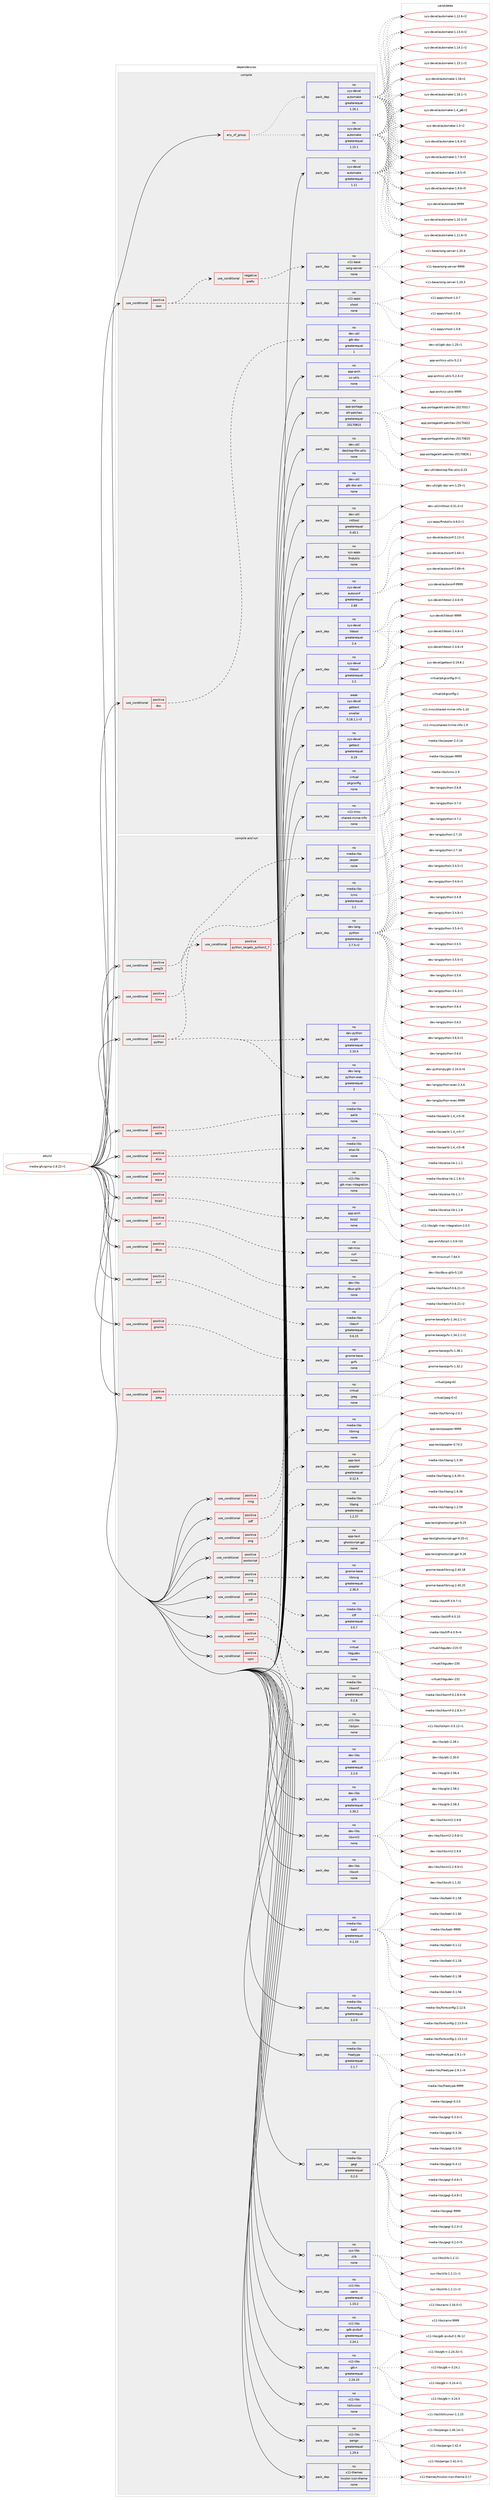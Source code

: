digraph prolog {

# *************
# Graph options
# *************

newrank=true;
concentrate=true;
compound=true;
graph [rankdir=LR,fontname=Helvetica,fontsize=10,ranksep=1.5];#, ranksep=2.5, nodesep=0.2];
edge  [arrowhead=vee];
node  [fontname=Helvetica,fontsize=10];

# **********
# The ebuild
# **********

subgraph cluster_leftcol {
color=gray;
rank=same;
label=<<i>ebuild</i>>;
id [label="media-gfx/gimp-2.8.22-r1", color=red, width=4, href="../media-gfx/gimp-2.8.22-r1.svg"];
}

# ****************
# The dependencies
# ****************

subgraph cluster_midcol {
color=gray;
label=<<i>dependencies</i>>;
subgraph cluster_compile {
fillcolor="#eeeeee";
style=filled;
label=<<i>compile</i>>;
subgraph any24880 {
dependency1604039 [label=<<TABLE BORDER="0" CELLBORDER="1" CELLSPACING="0" CELLPADDING="4"><TR><TD CELLPADDING="10">any_of_group</TD></TR></TABLE>>, shape=none, color=red];subgraph pack1145877 {
dependency1604040 [label=<<TABLE BORDER="0" CELLBORDER="1" CELLSPACING="0" CELLPADDING="4" WIDTH="220"><TR><TD ROWSPAN="6" CELLPADDING="30">pack_dep</TD></TR><TR><TD WIDTH="110">no</TD></TR><TR><TD>sys-devel</TD></TR><TR><TD>automake</TD></TR><TR><TD>greaterequal</TD></TR><TR><TD>1.16.1</TD></TR></TABLE>>, shape=none, color=blue];
}
dependency1604039:e -> dependency1604040:w [weight=20,style="dotted",arrowhead="oinv"];
subgraph pack1145878 {
dependency1604041 [label=<<TABLE BORDER="0" CELLBORDER="1" CELLSPACING="0" CELLPADDING="4" WIDTH="220"><TR><TD ROWSPAN="6" CELLPADDING="30">pack_dep</TD></TR><TR><TD WIDTH="110">no</TD></TR><TR><TD>sys-devel</TD></TR><TR><TD>automake</TD></TR><TR><TD>greaterequal</TD></TR><TR><TD>1.15.1</TD></TR></TABLE>>, shape=none, color=blue];
}
dependency1604039:e -> dependency1604041:w [weight=20,style="dotted",arrowhead="oinv"];
}
id:e -> dependency1604039:w [weight=20,style="solid",arrowhead="vee"];
subgraph cond432597 {
dependency1604042 [label=<<TABLE BORDER="0" CELLBORDER="1" CELLSPACING="0" CELLPADDING="4"><TR><TD ROWSPAN="3" CELLPADDING="10">use_conditional</TD></TR><TR><TD>positive</TD></TR><TR><TD>doc</TD></TR></TABLE>>, shape=none, color=red];
subgraph pack1145879 {
dependency1604043 [label=<<TABLE BORDER="0" CELLBORDER="1" CELLSPACING="0" CELLPADDING="4" WIDTH="220"><TR><TD ROWSPAN="6" CELLPADDING="30">pack_dep</TD></TR><TR><TD WIDTH="110">no</TD></TR><TR><TD>dev-util</TD></TR><TR><TD>gtk-doc</TD></TR><TR><TD>greaterequal</TD></TR><TR><TD>1</TD></TR></TABLE>>, shape=none, color=blue];
}
dependency1604042:e -> dependency1604043:w [weight=20,style="dashed",arrowhead="vee"];
}
id:e -> dependency1604042:w [weight=20,style="solid",arrowhead="vee"];
subgraph cond432598 {
dependency1604044 [label=<<TABLE BORDER="0" CELLBORDER="1" CELLSPACING="0" CELLPADDING="4"><TR><TD ROWSPAN="3" CELLPADDING="10">use_conditional</TD></TR><TR><TD>positive</TD></TR><TR><TD>test</TD></TR></TABLE>>, shape=none, color=red];
subgraph cond432599 {
dependency1604045 [label=<<TABLE BORDER="0" CELLBORDER="1" CELLSPACING="0" CELLPADDING="4"><TR><TD ROWSPAN="3" CELLPADDING="10">use_conditional</TD></TR><TR><TD>negative</TD></TR><TR><TD>prefix</TD></TR></TABLE>>, shape=none, color=red];
subgraph pack1145880 {
dependency1604046 [label=<<TABLE BORDER="0" CELLBORDER="1" CELLSPACING="0" CELLPADDING="4" WIDTH="220"><TR><TD ROWSPAN="6" CELLPADDING="30">pack_dep</TD></TR><TR><TD WIDTH="110">no</TD></TR><TR><TD>x11-base</TD></TR><TR><TD>xorg-server</TD></TR><TR><TD>none</TD></TR><TR><TD></TD></TR></TABLE>>, shape=none, color=blue];
}
dependency1604045:e -> dependency1604046:w [weight=20,style="dashed",arrowhead="vee"];
}
dependency1604044:e -> dependency1604045:w [weight=20,style="dashed",arrowhead="vee"];
subgraph pack1145881 {
dependency1604047 [label=<<TABLE BORDER="0" CELLBORDER="1" CELLSPACING="0" CELLPADDING="4" WIDTH="220"><TR><TD ROWSPAN="6" CELLPADDING="30">pack_dep</TD></TR><TR><TD WIDTH="110">no</TD></TR><TR><TD>x11-apps</TD></TR><TR><TD>xhost</TD></TR><TR><TD>none</TD></TR><TR><TD></TD></TR></TABLE>>, shape=none, color=blue];
}
dependency1604044:e -> dependency1604047:w [weight=20,style="dashed",arrowhead="vee"];
}
id:e -> dependency1604044:w [weight=20,style="solid",arrowhead="vee"];
subgraph pack1145882 {
dependency1604048 [label=<<TABLE BORDER="0" CELLBORDER="1" CELLSPACING="0" CELLPADDING="4" WIDTH="220"><TR><TD ROWSPAN="6" CELLPADDING="30">pack_dep</TD></TR><TR><TD WIDTH="110">no</TD></TR><TR><TD>app-arch</TD></TR><TR><TD>xz-utils</TD></TR><TR><TD>none</TD></TR><TR><TD></TD></TR></TABLE>>, shape=none, color=blue];
}
id:e -> dependency1604048:w [weight=20,style="solid",arrowhead="vee"];
subgraph pack1145883 {
dependency1604049 [label=<<TABLE BORDER="0" CELLBORDER="1" CELLSPACING="0" CELLPADDING="4" WIDTH="220"><TR><TD ROWSPAN="6" CELLPADDING="30">pack_dep</TD></TR><TR><TD WIDTH="110">no</TD></TR><TR><TD>app-portage</TD></TR><TR><TD>elt-patches</TD></TR><TR><TD>greaterequal</TD></TR><TR><TD>20170815</TD></TR></TABLE>>, shape=none, color=blue];
}
id:e -> dependency1604049:w [weight=20,style="solid",arrowhead="vee"];
subgraph pack1145884 {
dependency1604050 [label=<<TABLE BORDER="0" CELLBORDER="1" CELLSPACING="0" CELLPADDING="4" WIDTH="220"><TR><TD ROWSPAN="6" CELLPADDING="30">pack_dep</TD></TR><TR><TD WIDTH="110">no</TD></TR><TR><TD>dev-util</TD></TR><TR><TD>desktop-file-utils</TD></TR><TR><TD>none</TD></TR><TR><TD></TD></TR></TABLE>>, shape=none, color=blue];
}
id:e -> dependency1604050:w [weight=20,style="solid",arrowhead="vee"];
subgraph pack1145885 {
dependency1604051 [label=<<TABLE BORDER="0" CELLBORDER="1" CELLSPACING="0" CELLPADDING="4" WIDTH="220"><TR><TD ROWSPAN="6" CELLPADDING="30">pack_dep</TD></TR><TR><TD WIDTH="110">no</TD></TR><TR><TD>dev-util</TD></TR><TR><TD>gtk-doc-am</TD></TR><TR><TD>none</TD></TR><TR><TD></TD></TR></TABLE>>, shape=none, color=blue];
}
id:e -> dependency1604051:w [weight=20,style="solid",arrowhead="vee"];
subgraph pack1145886 {
dependency1604052 [label=<<TABLE BORDER="0" CELLBORDER="1" CELLSPACING="0" CELLPADDING="4" WIDTH="220"><TR><TD ROWSPAN="6" CELLPADDING="30">pack_dep</TD></TR><TR><TD WIDTH="110">no</TD></TR><TR><TD>dev-util</TD></TR><TR><TD>intltool</TD></TR><TR><TD>greaterequal</TD></TR><TR><TD>0.40.1</TD></TR></TABLE>>, shape=none, color=blue];
}
id:e -> dependency1604052:w [weight=20,style="solid",arrowhead="vee"];
subgraph pack1145887 {
dependency1604053 [label=<<TABLE BORDER="0" CELLBORDER="1" CELLSPACING="0" CELLPADDING="4" WIDTH="220"><TR><TD ROWSPAN="6" CELLPADDING="30">pack_dep</TD></TR><TR><TD WIDTH="110">no</TD></TR><TR><TD>sys-apps</TD></TR><TR><TD>findutils</TD></TR><TR><TD>none</TD></TR><TR><TD></TD></TR></TABLE>>, shape=none, color=blue];
}
id:e -> dependency1604053:w [weight=20,style="solid",arrowhead="vee"];
subgraph pack1145888 {
dependency1604054 [label=<<TABLE BORDER="0" CELLBORDER="1" CELLSPACING="0" CELLPADDING="4" WIDTH="220"><TR><TD ROWSPAN="6" CELLPADDING="30">pack_dep</TD></TR><TR><TD WIDTH="110">no</TD></TR><TR><TD>sys-devel</TD></TR><TR><TD>autoconf</TD></TR><TR><TD>greaterequal</TD></TR><TR><TD>2.69</TD></TR></TABLE>>, shape=none, color=blue];
}
id:e -> dependency1604054:w [weight=20,style="solid",arrowhead="vee"];
subgraph pack1145889 {
dependency1604055 [label=<<TABLE BORDER="0" CELLBORDER="1" CELLSPACING="0" CELLPADDING="4" WIDTH="220"><TR><TD ROWSPAN="6" CELLPADDING="30">pack_dep</TD></TR><TR><TD WIDTH="110">no</TD></TR><TR><TD>sys-devel</TD></TR><TR><TD>automake</TD></TR><TR><TD>greaterequal</TD></TR><TR><TD>1.11</TD></TR></TABLE>>, shape=none, color=blue];
}
id:e -> dependency1604055:w [weight=20,style="solid",arrowhead="vee"];
subgraph pack1145890 {
dependency1604056 [label=<<TABLE BORDER="0" CELLBORDER="1" CELLSPACING="0" CELLPADDING="4" WIDTH="220"><TR><TD ROWSPAN="6" CELLPADDING="30">pack_dep</TD></TR><TR><TD WIDTH="110">no</TD></TR><TR><TD>sys-devel</TD></TR><TR><TD>gettext</TD></TR><TR><TD>greaterequal</TD></TR><TR><TD>0.19</TD></TR></TABLE>>, shape=none, color=blue];
}
id:e -> dependency1604056:w [weight=20,style="solid",arrowhead="vee"];
subgraph pack1145891 {
dependency1604057 [label=<<TABLE BORDER="0" CELLBORDER="1" CELLSPACING="0" CELLPADDING="4" WIDTH="220"><TR><TD ROWSPAN="6" CELLPADDING="30">pack_dep</TD></TR><TR><TD WIDTH="110">no</TD></TR><TR><TD>sys-devel</TD></TR><TR><TD>libtool</TD></TR><TR><TD>greaterequal</TD></TR><TR><TD>2.2</TD></TR></TABLE>>, shape=none, color=blue];
}
id:e -> dependency1604057:w [weight=20,style="solid",arrowhead="vee"];
subgraph pack1145892 {
dependency1604058 [label=<<TABLE BORDER="0" CELLBORDER="1" CELLSPACING="0" CELLPADDING="4" WIDTH="220"><TR><TD ROWSPAN="6" CELLPADDING="30">pack_dep</TD></TR><TR><TD WIDTH="110">no</TD></TR><TR><TD>sys-devel</TD></TR><TR><TD>libtool</TD></TR><TR><TD>greaterequal</TD></TR><TR><TD>2.4</TD></TR></TABLE>>, shape=none, color=blue];
}
id:e -> dependency1604058:w [weight=20,style="solid",arrowhead="vee"];
subgraph pack1145893 {
dependency1604059 [label=<<TABLE BORDER="0" CELLBORDER="1" CELLSPACING="0" CELLPADDING="4" WIDTH="220"><TR><TD ROWSPAN="6" CELLPADDING="30">pack_dep</TD></TR><TR><TD WIDTH="110">no</TD></TR><TR><TD>virtual</TD></TR><TR><TD>pkgconfig</TD></TR><TR><TD>none</TD></TR><TR><TD></TD></TR></TABLE>>, shape=none, color=blue];
}
id:e -> dependency1604059:w [weight=20,style="solid",arrowhead="vee"];
subgraph pack1145894 {
dependency1604060 [label=<<TABLE BORDER="0" CELLBORDER="1" CELLSPACING="0" CELLPADDING="4" WIDTH="220"><TR><TD ROWSPAN="6" CELLPADDING="30">pack_dep</TD></TR><TR><TD WIDTH="110">no</TD></TR><TR><TD>x11-misc</TD></TR><TR><TD>shared-mime-info</TD></TR><TR><TD>none</TD></TR><TR><TD></TD></TR></TABLE>>, shape=none, color=blue];
}
id:e -> dependency1604060:w [weight=20,style="solid",arrowhead="vee"];
subgraph pack1145895 {
dependency1604061 [label=<<TABLE BORDER="0" CELLBORDER="1" CELLSPACING="0" CELLPADDING="4" WIDTH="220"><TR><TD ROWSPAN="6" CELLPADDING="30">pack_dep</TD></TR><TR><TD WIDTH="110">weak</TD></TR><TR><TD>sys-devel</TD></TR><TR><TD>gettext</TD></TR><TR><TD>smaller</TD></TR><TR><TD>0.18.1.1-r3</TD></TR></TABLE>>, shape=none, color=blue];
}
id:e -> dependency1604061:w [weight=20,style="solid",arrowhead="vee"];
}
subgraph cluster_compileandrun {
fillcolor="#eeeeee";
style=filled;
label=<<i>compile and run</i>>;
subgraph cond432600 {
dependency1604062 [label=<<TABLE BORDER="0" CELLBORDER="1" CELLSPACING="0" CELLPADDING="4"><TR><TD ROWSPAN="3" CELLPADDING="10">use_conditional</TD></TR><TR><TD>positive</TD></TR><TR><TD>aalib</TD></TR></TABLE>>, shape=none, color=red];
subgraph pack1145896 {
dependency1604063 [label=<<TABLE BORDER="0" CELLBORDER="1" CELLSPACING="0" CELLPADDING="4" WIDTH="220"><TR><TD ROWSPAN="6" CELLPADDING="30">pack_dep</TD></TR><TR><TD WIDTH="110">no</TD></TR><TR><TD>media-libs</TD></TR><TR><TD>aalib</TD></TR><TR><TD>none</TD></TR><TR><TD></TD></TR></TABLE>>, shape=none, color=blue];
}
dependency1604062:e -> dependency1604063:w [weight=20,style="dashed",arrowhead="vee"];
}
id:e -> dependency1604062:w [weight=20,style="solid",arrowhead="odotvee"];
subgraph cond432601 {
dependency1604064 [label=<<TABLE BORDER="0" CELLBORDER="1" CELLSPACING="0" CELLPADDING="4"><TR><TD ROWSPAN="3" CELLPADDING="10">use_conditional</TD></TR><TR><TD>positive</TD></TR><TR><TD>alsa</TD></TR></TABLE>>, shape=none, color=red];
subgraph pack1145897 {
dependency1604065 [label=<<TABLE BORDER="0" CELLBORDER="1" CELLSPACING="0" CELLPADDING="4" WIDTH="220"><TR><TD ROWSPAN="6" CELLPADDING="30">pack_dep</TD></TR><TR><TD WIDTH="110">no</TD></TR><TR><TD>media-libs</TD></TR><TR><TD>alsa-lib</TD></TR><TR><TD>none</TD></TR><TR><TD></TD></TR></TABLE>>, shape=none, color=blue];
}
dependency1604064:e -> dependency1604065:w [weight=20,style="dashed",arrowhead="vee"];
}
id:e -> dependency1604064:w [weight=20,style="solid",arrowhead="odotvee"];
subgraph cond432602 {
dependency1604066 [label=<<TABLE BORDER="0" CELLBORDER="1" CELLSPACING="0" CELLPADDING="4"><TR><TD ROWSPAN="3" CELLPADDING="10">use_conditional</TD></TR><TR><TD>positive</TD></TR><TR><TD>aqua</TD></TR></TABLE>>, shape=none, color=red];
subgraph pack1145898 {
dependency1604067 [label=<<TABLE BORDER="0" CELLBORDER="1" CELLSPACING="0" CELLPADDING="4" WIDTH="220"><TR><TD ROWSPAN="6" CELLPADDING="30">pack_dep</TD></TR><TR><TD WIDTH="110">no</TD></TR><TR><TD>x11-libs</TD></TR><TR><TD>gtk-mac-integration</TD></TR><TR><TD>none</TD></TR><TR><TD></TD></TR></TABLE>>, shape=none, color=blue];
}
dependency1604066:e -> dependency1604067:w [weight=20,style="dashed",arrowhead="vee"];
}
id:e -> dependency1604066:w [weight=20,style="solid",arrowhead="odotvee"];
subgraph cond432603 {
dependency1604068 [label=<<TABLE BORDER="0" CELLBORDER="1" CELLSPACING="0" CELLPADDING="4"><TR><TD ROWSPAN="3" CELLPADDING="10">use_conditional</TD></TR><TR><TD>positive</TD></TR><TR><TD>bzip2</TD></TR></TABLE>>, shape=none, color=red];
subgraph pack1145899 {
dependency1604069 [label=<<TABLE BORDER="0" CELLBORDER="1" CELLSPACING="0" CELLPADDING="4" WIDTH="220"><TR><TD ROWSPAN="6" CELLPADDING="30">pack_dep</TD></TR><TR><TD WIDTH="110">no</TD></TR><TR><TD>app-arch</TD></TR><TR><TD>bzip2</TD></TR><TR><TD>none</TD></TR><TR><TD></TD></TR></TABLE>>, shape=none, color=blue];
}
dependency1604068:e -> dependency1604069:w [weight=20,style="dashed",arrowhead="vee"];
}
id:e -> dependency1604068:w [weight=20,style="solid",arrowhead="odotvee"];
subgraph cond432604 {
dependency1604070 [label=<<TABLE BORDER="0" CELLBORDER="1" CELLSPACING="0" CELLPADDING="4"><TR><TD ROWSPAN="3" CELLPADDING="10">use_conditional</TD></TR><TR><TD>positive</TD></TR><TR><TD>curl</TD></TR></TABLE>>, shape=none, color=red];
subgraph pack1145900 {
dependency1604071 [label=<<TABLE BORDER="0" CELLBORDER="1" CELLSPACING="0" CELLPADDING="4" WIDTH="220"><TR><TD ROWSPAN="6" CELLPADDING="30">pack_dep</TD></TR><TR><TD WIDTH="110">no</TD></TR><TR><TD>net-misc</TD></TR><TR><TD>curl</TD></TR><TR><TD>none</TD></TR><TR><TD></TD></TR></TABLE>>, shape=none, color=blue];
}
dependency1604070:e -> dependency1604071:w [weight=20,style="dashed",arrowhead="vee"];
}
id:e -> dependency1604070:w [weight=20,style="solid",arrowhead="odotvee"];
subgraph cond432605 {
dependency1604072 [label=<<TABLE BORDER="0" CELLBORDER="1" CELLSPACING="0" CELLPADDING="4"><TR><TD ROWSPAN="3" CELLPADDING="10">use_conditional</TD></TR><TR><TD>positive</TD></TR><TR><TD>dbus</TD></TR></TABLE>>, shape=none, color=red];
subgraph pack1145901 {
dependency1604073 [label=<<TABLE BORDER="0" CELLBORDER="1" CELLSPACING="0" CELLPADDING="4" WIDTH="220"><TR><TD ROWSPAN="6" CELLPADDING="30">pack_dep</TD></TR><TR><TD WIDTH="110">no</TD></TR><TR><TD>dev-libs</TD></TR><TR><TD>dbus-glib</TD></TR><TR><TD>none</TD></TR><TR><TD></TD></TR></TABLE>>, shape=none, color=blue];
}
dependency1604072:e -> dependency1604073:w [weight=20,style="dashed",arrowhead="vee"];
}
id:e -> dependency1604072:w [weight=20,style="solid",arrowhead="odotvee"];
subgraph cond432606 {
dependency1604074 [label=<<TABLE BORDER="0" CELLBORDER="1" CELLSPACING="0" CELLPADDING="4"><TR><TD ROWSPAN="3" CELLPADDING="10">use_conditional</TD></TR><TR><TD>positive</TD></TR><TR><TD>exif</TD></TR></TABLE>>, shape=none, color=red];
subgraph pack1145902 {
dependency1604075 [label=<<TABLE BORDER="0" CELLBORDER="1" CELLSPACING="0" CELLPADDING="4" WIDTH="220"><TR><TD ROWSPAN="6" CELLPADDING="30">pack_dep</TD></TR><TR><TD WIDTH="110">no</TD></TR><TR><TD>media-libs</TD></TR><TR><TD>libexif</TD></TR><TR><TD>greaterequal</TD></TR><TR><TD>0.6.15</TD></TR></TABLE>>, shape=none, color=blue];
}
dependency1604074:e -> dependency1604075:w [weight=20,style="dashed",arrowhead="vee"];
}
id:e -> dependency1604074:w [weight=20,style="solid",arrowhead="odotvee"];
subgraph cond432607 {
dependency1604076 [label=<<TABLE BORDER="0" CELLBORDER="1" CELLSPACING="0" CELLPADDING="4"><TR><TD ROWSPAN="3" CELLPADDING="10">use_conditional</TD></TR><TR><TD>positive</TD></TR><TR><TD>gnome</TD></TR></TABLE>>, shape=none, color=red];
subgraph pack1145903 {
dependency1604077 [label=<<TABLE BORDER="0" CELLBORDER="1" CELLSPACING="0" CELLPADDING="4" WIDTH="220"><TR><TD ROWSPAN="6" CELLPADDING="30">pack_dep</TD></TR><TR><TD WIDTH="110">no</TD></TR><TR><TD>gnome-base</TD></TR><TR><TD>gvfs</TD></TR><TR><TD>none</TD></TR><TR><TD></TD></TR></TABLE>>, shape=none, color=blue];
}
dependency1604076:e -> dependency1604077:w [weight=20,style="dashed",arrowhead="vee"];
}
id:e -> dependency1604076:w [weight=20,style="solid",arrowhead="odotvee"];
subgraph cond432608 {
dependency1604078 [label=<<TABLE BORDER="0" CELLBORDER="1" CELLSPACING="0" CELLPADDING="4"><TR><TD ROWSPAN="3" CELLPADDING="10">use_conditional</TD></TR><TR><TD>positive</TD></TR><TR><TD>jpeg</TD></TR></TABLE>>, shape=none, color=red];
subgraph pack1145904 {
dependency1604079 [label=<<TABLE BORDER="0" CELLBORDER="1" CELLSPACING="0" CELLPADDING="4" WIDTH="220"><TR><TD ROWSPAN="6" CELLPADDING="30">pack_dep</TD></TR><TR><TD WIDTH="110">no</TD></TR><TR><TD>virtual</TD></TR><TR><TD>jpeg</TD></TR><TR><TD>none</TD></TR><TR><TD></TD></TR></TABLE>>, shape=none, color=blue];
}
dependency1604078:e -> dependency1604079:w [weight=20,style="dashed",arrowhead="vee"];
}
id:e -> dependency1604078:w [weight=20,style="solid",arrowhead="odotvee"];
subgraph cond432609 {
dependency1604080 [label=<<TABLE BORDER="0" CELLBORDER="1" CELLSPACING="0" CELLPADDING="4"><TR><TD ROWSPAN="3" CELLPADDING="10">use_conditional</TD></TR><TR><TD>positive</TD></TR><TR><TD>jpeg2k</TD></TR></TABLE>>, shape=none, color=red];
subgraph pack1145905 {
dependency1604081 [label=<<TABLE BORDER="0" CELLBORDER="1" CELLSPACING="0" CELLPADDING="4" WIDTH="220"><TR><TD ROWSPAN="6" CELLPADDING="30">pack_dep</TD></TR><TR><TD WIDTH="110">no</TD></TR><TR><TD>media-libs</TD></TR><TR><TD>jasper</TD></TR><TR><TD>none</TD></TR><TR><TD></TD></TR></TABLE>>, shape=none, color=blue];
}
dependency1604080:e -> dependency1604081:w [weight=20,style="dashed",arrowhead="vee"];
}
id:e -> dependency1604080:w [weight=20,style="solid",arrowhead="odotvee"];
subgraph cond432610 {
dependency1604082 [label=<<TABLE BORDER="0" CELLBORDER="1" CELLSPACING="0" CELLPADDING="4"><TR><TD ROWSPAN="3" CELLPADDING="10">use_conditional</TD></TR><TR><TD>positive</TD></TR><TR><TD>lcms</TD></TR></TABLE>>, shape=none, color=red];
subgraph pack1145906 {
dependency1604083 [label=<<TABLE BORDER="0" CELLBORDER="1" CELLSPACING="0" CELLPADDING="4" WIDTH="220"><TR><TD ROWSPAN="6" CELLPADDING="30">pack_dep</TD></TR><TR><TD WIDTH="110">no</TD></TR><TR><TD>media-libs</TD></TR><TR><TD>lcms</TD></TR><TR><TD>greaterequal</TD></TR><TR><TD>2.2</TD></TR></TABLE>>, shape=none, color=blue];
}
dependency1604082:e -> dependency1604083:w [weight=20,style="dashed",arrowhead="vee"];
}
id:e -> dependency1604082:w [weight=20,style="solid",arrowhead="odotvee"];
subgraph cond432611 {
dependency1604084 [label=<<TABLE BORDER="0" CELLBORDER="1" CELLSPACING="0" CELLPADDING="4"><TR><TD ROWSPAN="3" CELLPADDING="10">use_conditional</TD></TR><TR><TD>positive</TD></TR><TR><TD>mng</TD></TR></TABLE>>, shape=none, color=red];
subgraph pack1145907 {
dependency1604085 [label=<<TABLE BORDER="0" CELLBORDER="1" CELLSPACING="0" CELLPADDING="4" WIDTH="220"><TR><TD ROWSPAN="6" CELLPADDING="30">pack_dep</TD></TR><TR><TD WIDTH="110">no</TD></TR><TR><TD>media-libs</TD></TR><TR><TD>libmng</TD></TR><TR><TD>none</TD></TR><TR><TD></TD></TR></TABLE>>, shape=none, color=blue];
}
dependency1604084:e -> dependency1604085:w [weight=20,style="dashed",arrowhead="vee"];
}
id:e -> dependency1604084:w [weight=20,style="solid",arrowhead="odotvee"];
subgraph cond432612 {
dependency1604086 [label=<<TABLE BORDER="0" CELLBORDER="1" CELLSPACING="0" CELLPADDING="4"><TR><TD ROWSPAN="3" CELLPADDING="10">use_conditional</TD></TR><TR><TD>positive</TD></TR><TR><TD>pdf</TD></TR></TABLE>>, shape=none, color=red];
subgraph pack1145908 {
dependency1604087 [label=<<TABLE BORDER="0" CELLBORDER="1" CELLSPACING="0" CELLPADDING="4" WIDTH="220"><TR><TD ROWSPAN="6" CELLPADDING="30">pack_dep</TD></TR><TR><TD WIDTH="110">no</TD></TR><TR><TD>app-text</TD></TR><TR><TD>poppler</TD></TR><TR><TD>greaterequal</TD></TR><TR><TD>0.12.4</TD></TR></TABLE>>, shape=none, color=blue];
}
dependency1604086:e -> dependency1604087:w [weight=20,style="dashed",arrowhead="vee"];
}
id:e -> dependency1604086:w [weight=20,style="solid",arrowhead="odotvee"];
subgraph cond432613 {
dependency1604088 [label=<<TABLE BORDER="0" CELLBORDER="1" CELLSPACING="0" CELLPADDING="4"><TR><TD ROWSPAN="3" CELLPADDING="10">use_conditional</TD></TR><TR><TD>positive</TD></TR><TR><TD>png</TD></TR></TABLE>>, shape=none, color=red];
subgraph pack1145909 {
dependency1604089 [label=<<TABLE BORDER="0" CELLBORDER="1" CELLSPACING="0" CELLPADDING="4" WIDTH="220"><TR><TD ROWSPAN="6" CELLPADDING="30">pack_dep</TD></TR><TR><TD WIDTH="110">no</TD></TR><TR><TD>media-libs</TD></TR><TR><TD>libpng</TD></TR><TR><TD>greaterequal</TD></TR><TR><TD>1.2.37</TD></TR></TABLE>>, shape=none, color=blue];
}
dependency1604088:e -> dependency1604089:w [weight=20,style="dashed",arrowhead="vee"];
}
id:e -> dependency1604088:w [weight=20,style="solid",arrowhead="odotvee"];
subgraph cond432614 {
dependency1604090 [label=<<TABLE BORDER="0" CELLBORDER="1" CELLSPACING="0" CELLPADDING="4"><TR><TD ROWSPAN="3" CELLPADDING="10">use_conditional</TD></TR><TR><TD>positive</TD></TR><TR><TD>postscript</TD></TR></TABLE>>, shape=none, color=red];
subgraph pack1145910 {
dependency1604091 [label=<<TABLE BORDER="0" CELLBORDER="1" CELLSPACING="0" CELLPADDING="4" WIDTH="220"><TR><TD ROWSPAN="6" CELLPADDING="30">pack_dep</TD></TR><TR><TD WIDTH="110">no</TD></TR><TR><TD>app-text</TD></TR><TR><TD>ghostscript-gpl</TD></TR><TR><TD>none</TD></TR><TR><TD></TD></TR></TABLE>>, shape=none, color=blue];
}
dependency1604090:e -> dependency1604091:w [weight=20,style="dashed",arrowhead="vee"];
}
id:e -> dependency1604090:w [weight=20,style="solid",arrowhead="odotvee"];
subgraph cond432615 {
dependency1604092 [label=<<TABLE BORDER="0" CELLBORDER="1" CELLSPACING="0" CELLPADDING="4"><TR><TD ROWSPAN="3" CELLPADDING="10">use_conditional</TD></TR><TR><TD>positive</TD></TR><TR><TD>python</TD></TR></TABLE>>, shape=none, color=red];
subgraph cond432616 {
dependency1604093 [label=<<TABLE BORDER="0" CELLBORDER="1" CELLSPACING="0" CELLPADDING="4"><TR><TD ROWSPAN="3" CELLPADDING="10">use_conditional</TD></TR><TR><TD>positive</TD></TR><TR><TD>python_targets_python2_7</TD></TR></TABLE>>, shape=none, color=red];
subgraph pack1145911 {
dependency1604094 [label=<<TABLE BORDER="0" CELLBORDER="1" CELLSPACING="0" CELLPADDING="4" WIDTH="220"><TR><TD ROWSPAN="6" CELLPADDING="30">pack_dep</TD></TR><TR><TD WIDTH="110">no</TD></TR><TR><TD>dev-lang</TD></TR><TR><TD>python</TD></TR><TR><TD>greaterequal</TD></TR><TR><TD>2.7.5-r2</TD></TR></TABLE>>, shape=none, color=blue];
}
dependency1604093:e -> dependency1604094:w [weight=20,style="dashed",arrowhead="vee"];
}
dependency1604092:e -> dependency1604093:w [weight=20,style="dashed",arrowhead="vee"];
subgraph pack1145912 {
dependency1604095 [label=<<TABLE BORDER="0" CELLBORDER="1" CELLSPACING="0" CELLPADDING="4" WIDTH="220"><TR><TD ROWSPAN="6" CELLPADDING="30">pack_dep</TD></TR><TR><TD WIDTH="110">no</TD></TR><TR><TD>dev-lang</TD></TR><TR><TD>python-exec</TD></TR><TR><TD>greaterequal</TD></TR><TR><TD>2</TD></TR></TABLE>>, shape=none, color=blue];
}
dependency1604092:e -> dependency1604095:w [weight=20,style="dashed",arrowhead="vee"];
subgraph pack1145913 {
dependency1604096 [label=<<TABLE BORDER="0" CELLBORDER="1" CELLSPACING="0" CELLPADDING="4" WIDTH="220"><TR><TD ROWSPAN="6" CELLPADDING="30">pack_dep</TD></TR><TR><TD WIDTH="110">no</TD></TR><TR><TD>dev-python</TD></TR><TR><TD>pygtk</TD></TR><TR><TD>greaterequal</TD></TR><TR><TD>2.10.4</TD></TR></TABLE>>, shape=none, color=blue];
}
dependency1604092:e -> dependency1604096:w [weight=20,style="dashed",arrowhead="vee"];
}
id:e -> dependency1604092:w [weight=20,style="solid",arrowhead="odotvee"];
subgraph cond432617 {
dependency1604097 [label=<<TABLE BORDER="0" CELLBORDER="1" CELLSPACING="0" CELLPADDING="4"><TR><TD ROWSPAN="3" CELLPADDING="10">use_conditional</TD></TR><TR><TD>positive</TD></TR><TR><TD>svg</TD></TR></TABLE>>, shape=none, color=red];
subgraph pack1145914 {
dependency1604098 [label=<<TABLE BORDER="0" CELLBORDER="1" CELLSPACING="0" CELLPADDING="4" WIDTH="220"><TR><TD ROWSPAN="6" CELLPADDING="30">pack_dep</TD></TR><TR><TD WIDTH="110">no</TD></TR><TR><TD>gnome-base</TD></TR><TR><TD>librsvg</TD></TR><TR><TD>greaterequal</TD></TR><TR><TD>2.36.0</TD></TR></TABLE>>, shape=none, color=blue];
}
dependency1604097:e -> dependency1604098:w [weight=20,style="dashed",arrowhead="vee"];
}
id:e -> dependency1604097:w [weight=20,style="solid",arrowhead="odotvee"];
subgraph cond432618 {
dependency1604099 [label=<<TABLE BORDER="0" CELLBORDER="1" CELLSPACING="0" CELLPADDING="4"><TR><TD ROWSPAN="3" CELLPADDING="10">use_conditional</TD></TR><TR><TD>positive</TD></TR><TR><TD>tiff</TD></TR></TABLE>>, shape=none, color=red];
subgraph pack1145915 {
dependency1604100 [label=<<TABLE BORDER="0" CELLBORDER="1" CELLSPACING="0" CELLPADDING="4" WIDTH="220"><TR><TD ROWSPAN="6" CELLPADDING="30">pack_dep</TD></TR><TR><TD WIDTH="110">no</TD></TR><TR><TD>media-libs</TD></TR><TR><TD>tiff</TD></TR><TR><TD>greaterequal</TD></TR><TR><TD>3.5.7</TD></TR></TABLE>>, shape=none, color=blue];
}
dependency1604099:e -> dependency1604100:w [weight=20,style="dashed",arrowhead="vee"];
}
id:e -> dependency1604099:w [weight=20,style="solid",arrowhead="odotvee"];
subgraph cond432619 {
dependency1604101 [label=<<TABLE BORDER="0" CELLBORDER="1" CELLSPACING="0" CELLPADDING="4"><TR><TD ROWSPAN="3" CELLPADDING="10">use_conditional</TD></TR><TR><TD>positive</TD></TR><TR><TD>udev</TD></TR></TABLE>>, shape=none, color=red];
subgraph pack1145916 {
dependency1604102 [label=<<TABLE BORDER="0" CELLBORDER="1" CELLSPACING="0" CELLPADDING="4" WIDTH="220"><TR><TD ROWSPAN="6" CELLPADDING="30">pack_dep</TD></TR><TR><TD WIDTH="110">no</TD></TR><TR><TD>virtual</TD></TR><TR><TD>libgudev</TD></TR><TR><TD>none</TD></TR><TR><TD></TD></TR></TABLE>>, shape=none, color=blue];
}
dependency1604101:e -> dependency1604102:w [weight=20,style="dashed",arrowhead="vee"];
}
id:e -> dependency1604101:w [weight=20,style="solid",arrowhead="odotvee"];
subgraph cond432620 {
dependency1604103 [label=<<TABLE BORDER="0" CELLBORDER="1" CELLSPACING="0" CELLPADDING="4"><TR><TD ROWSPAN="3" CELLPADDING="10">use_conditional</TD></TR><TR><TD>positive</TD></TR><TR><TD>wmf</TD></TR></TABLE>>, shape=none, color=red];
subgraph pack1145917 {
dependency1604104 [label=<<TABLE BORDER="0" CELLBORDER="1" CELLSPACING="0" CELLPADDING="4" WIDTH="220"><TR><TD ROWSPAN="6" CELLPADDING="30">pack_dep</TD></TR><TR><TD WIDTH="110">no</TD></TR><TR><TD>media-libs</TD></TR><TR><TD>libwmf</TD></TR><TR><TD>greaterequal</TD></TR><TR><TD>0.2.8</TD></TR></TABLE>>, shape=none, color=blue];
}
dependency1604103:e -> dependency1604104:w [weight=20,style="dashed",arrowhead="vee"];
}
id:e -> dependency1604103:w [weight=20,style="solid",arrowhead="odotvee"];
subgraph cond432621 {
dependency1604105 [label=<<TABLE BORDER="0" CELLBORDER="1" CELLSPACING="0" CELLPADDING="4"><TR><TD ROWSPAN="3" CELLPADDING="10">use_conditional</TD></TR><TR><TD>positive</TD></TR><TR><TD>xpm</TD></TR></TABLE>>, shape=none, color=red];
subgraph pack1145918 {
dependency1604106 [label=<<TABLE BORDER="0" CELLBORDER="1" CELLSPACING="0" CELLPADDING="4" WIDTH="220"><TR><TD ROWSPAN="6" CELLPADDING="30">pack_dep</TD></TR><TR><TD WIDTH="110">no</TD></TR><TR><TD>x11-libs</TD></TR><TR><TD>libXpm</TD></TR><TR><TD>none</TD></TR><TR><TD></TD></TR></TABLE>>, shape=none, color=blue];
}
dependency1604105:e -> dependency1604106:w [weight=20,style="dashed",arrowhead="vee"];
}
id:e -> dependency1604105:w [weight=20,style="solid",arrowhead="odotvee"];
subgraph pack1145919 {
dependency1604107 [label=<<TABLE BORDER="0" CELLBORDER="1" CELLSPACING="0" CELLPADDING="4" WIDTH="220"><TR><TD ROWSPAN="6" CELLPADDING="30">pack_dep</TD></TR><TR><TD WIDTH="110">no</TD></TR><TR><TD>dev-libs</TD></TR><TR><TD>atk</TD></TR><TR><TD>greaterequal</TD></TR><TR><TD>2.2.0</TD></TR></TABLE>>, shape=none, color=blue];
}
id:e -> dependency1604107:w [weight=20,style="solid",arrowhead="odotvee"];
subgraph pack1145920 {
dependency1604108 [label=<<TABLE BORDER="0" CELLBORDER="1" CELLSPACING="0" CELLPADDING="4" WIDTH="220"><TR><TD ROWSPAN="6" CELLPADDING="30">pack_dep</TD></TR><TR><TD WIDTH="110">no</TD></TR><TR><TD>dev-libs</TD></TR><TR><TD>glib</TD></TR><TR><TD>greaterequal</TD></TR><TR><TD>2.30.2</TD></TR></TABLE>>, shape=none, color=blue];
}
id:e -> dependency1604108:w [weight=20,style="solid",arrowhead="odotvee"];
subgraph pack1145921 {
dependency1604109 [label=<<TABLE BORDER="0" CELLBORDER="1" CELLSPACING="0" CELLPADDING="4" WIDTH="220"><TR><TD ROWSPAN="6" CELLPADDING="30">pack_dep</TD></TR><TR><TD WIDTH="110">no</TD></TR><TR><TD>dev-libs</TD></TR><TR><TD>libxml2</TD></TR><TR><TD>none</TD></TR><TR><TD></TD></TR></TABLE>>, shape=none, color=blue];
}
id:e -> dependency1604109:w [weight=20,style="solid",arrowhead="odotvee"];
subgraph pack1145922 {
dependency1604110 [label=<<TABLE BORDER="0" CELLBORDER="1" CELLSPACING="0" CELLPADDING="4" WIDTH="220"><TR><TD ROWSPAN="6" CELLPADDING="30">pack_dep</TD></TR><TR><TD WIDTH="110">no</TD></TR><TR><TD>dev-libs</TD></TR><TR><TD>libxslt</TD></TR><TR><TD>none</TD></TR><TR><TD></TD></TR></TABLE>>, shape=none, color=blue];
}
id:e -> dependency1604110:w [weight=20,style="solid",arrowhead="odotvee"];
subgraph pack1145923 {
dependency1604111 [label=<<TABLE BORDER="0" CELLBORDER="1" CELLSPACING="0" CELLPADDING="4" WIDTH="220"><TR><TD ROWSPAN="6" CELLPADDING="30">pack_dep</TD></TR><TR><TD WIDTH="110">no</TD></TR><TR><TD>media-libs</TD></TR><TR><TD>babl</TD></TR><TR><TD>greaterequal</TD></TR><TR><TD>0.1.10</TD></TR></TABLE>>, shape=none, color=blue];
}
id:e -> dependency1604111:w [weight=20,style="solid",arrowhead="odotvee"];
subgraph pack1145924 {
dependency1604112 [label=<<TABLE BORDER="0" CELLBORDER="1" CELLSPACING="0" CELLPADDING="4" WIDTH="220"><TR><TD ROWSPAN="6" CELLPADDING="30">pack_dep</TD></TR><TR><TD WIDTH="110">no</TD></TR><TR><TD>media-libs</TD></TR><TR><TD>fontconfig</TD></TR><TR><TD>greaterequal</TD></TR><TR><TD>2.2.0</TD></TR></TABLE>>, shape=none, color=blue];
}
id:e -> dependency1604112:w [weight=20,style="solid",arrowhead="odotvee"];
subgraph pack1145925 {
dependency1604113 [label=<<TABLE BORDER="0" CELLBORDER="1" CELLSPACING="0" CELLPADDING="4" WIDTH="220"><TR><TD ROWSPAN="6" CELLPADDING="30">pack_dep</TD></TR><TR><TD WIDTH="110">no</TD></TR><TR><TD>media-libs</TD></TR><TR><TD>freetype</TD></TR><TR><TD>greaterequal</TD></TR><TR><TD>2.1.7</TD></TR></TABLE>>, shape=none, color=blue];
}
id:e -> dependency1604113:w [weight=20,style="solid",arrowhead="odotvee"];
subgraph pack1145926 {
dependency1604114 [label=<<TABLE BORDER="0" CELLBORDER="1" CELLSPACING="0" CELLPADDING="4" WIDTH="220"><TR><TD ROWSPAN="6" CELLPADDING="30">pack_dep</TD></TR><TR><TD WIDTH="110">no</TD></TR><TR><TD>media-libs</TD></TR><TR><TD>gegl</TD></TR><TR><TD>greaterequal</TD></TR><TR><TD>0.2.0</TD></TR></TABLE>>, shape=none, color=blue];
}
id:e -> dependency1604114:w [weight=20,style="solid",arrowhead="odotvee"];
subgraph pack1145927 {
dependency1604115 [label=<<TABLE BORDER="0" CELLBORDER="1" CELLSPACING="0" CELLPADDING="4" WIDTH="220"><TR><TD ROWSPAN="6" CELLPADDING="30">pack_dep</TD></TR><TR><TD WIDTH="110">no</TD></TR><TR><TD>sys-libs</TD></TR><TR><TD>zlib</TD></TR><TR><TD>none</TD></TR><TR><TD></TD></TR></TABLE>>, shape=none, color=blue];
}
id:e -> dependency1604115:w [weight=20,style="solid",arrowhead="odotvee"];
subgraph pack1145928 {
dependency1604116 [label=<<TABLE BORDER="0" CELLBORDER="1" CELLSPACING="0" CELLPADDING="4" WIDTH="220"><TR><TD ROWSPAN="6" CELLPADDING="30">pack_dep</TD></TR><TR><TD WIDTH="110">no</TD></TR><TR><TD>x11-libs</TD></TR><TR><TD>cairo</TD></TR><TR><TD>greaterequal</TD></TR><TR><TD>1.10.2</TD></TR></TABLE>>, shape=none, color=blue];
}
id:e -> dependency1604116:w [weight=20,style="solid",arrowhead="odotvee"];
subgraph pack1145929 {
dependency1604117 [label=<<TABLE BORDER="0" CELLBORDER="1" CELLSPACING="0" CELLPADDING="4" WIDTH="220"><TR><TD ROWSPAN="6" CELLPADDING="30">pack_dep</TD></TR><TR><TD WIDTH="110">no</TD></TR><TR><TD>x11-libs</TD></TR><TR><TD>gdk-pixbuf</TD></TR><TR><TD>greaterequal</TD></TR><TR><TD>2.24.1</TD></TR></TABLE>>, shape=none, color=blue];
}
id:e -> dependency1604117:w [weight=20,style="solid",arrowhead="odotvee"];
subgraph pack1145930 {
dependency1604118 [label=<<TABLE BORDER="0" CELLBORDER="1" CELLSPACING="0" CELLPADDING="4" WIDTH="220"><TR><TD ROWSPAN="6" CELLPADDING="30">pack_dep</TD></TR><TR><TD WIDTH="110">no</TD></TR><TR><TD>x11-libs</TD></TR><TR><TD>gtk+</TD></TR><TR><TD>greaterequal</TD></TR><TR><TD>2.24.10</TD></TR></TABLE>>, shape=none, color=blue];
}
id:e -> dependency1604118:w [weight=20,style="solid",arrowhead="odotvee"];
subgraph pack1145931 {
dependency1604119 [label=<<TABLE BORDER="0" CELLBORDER="1" CELLSPACING="0" CELLPADDING="4" WIDTH="220"><TR><TD ROWSPAN="6" CELLPADDING="30">pack_dep</TD></TR><TR><TD WIDTH="110">no</TD></TR><TR><TD>x11-libs</TD></TR><TR><TD>libXcursor</TD></TR><TR><TD>none</TD></TR><TR><TD></TD></TR></TABLE>>, shape=none, color=blue];
}
id:e -> dependency1604119:w [weight=20,style="solid",arrowhead="odotvee"];
subgraph pack1145932 {
dependency1604120 [label=<<TABLE BORDER="0" CELLBORDER="1" CELLSPACING="0" CELLPADDING="4" WIDTH="220"><TR><TD ROWSPAN="6" CELLPADDING="30">pack_dep</TD></TR><TR><TD WIDTH="110">no</TD></TR><TR><TD>x11-libs</TD></TR><TR><TD>pango</TD></TR><TR><TD>greaterequal</TD></TR><TR><TD>1.29.4</TD></TR></TABLE>>, shape=none, color=blue];
}
id:e -> dependency1604120:w [weight=20,style="solid",arrowhead="odotvee"];
subgraph pack1145933 {
dependency1604121 [label=<<TABLE BORDER="0" CELLBORDER="1" CELLSPACING="0" CELLPADDING="4" WIDTH="220"><TR><TD ROWSPAN="6" CELLPADDING="30">pack_dep</TD></TR><TR><TD WIDTH="110">no</TD></TR><TR><TD>x11-themes</TD></TR><TR><TD>hicolor-icon-theme</TD></TR><TR><TD>none</TD></TR><TR><TD></TD></TR></TABLE>>, shape=none, color=blue];
}
id:e -> dependency1604121:w [weight=20,style="solid",arrowhead="odotvee"];
}
subgraph cluster_run {
fillcolor="#eeeeee";
style=filled;
label=<<i>run</i>>;
}
}

# **************
# The candidates
# **************

subgraph cluster_choices {
rank=same;
color=gray;
label=<<i>candidates</i>>;

subgraph choice1145877 {
color=black;
nodesep=1;
choice11512111545100101118101108479711711611110997107101454946494846514511451 [label="sys-devel/automake-1.10.3-r3", color=red, width=4,href="../sys-devel/automake-1.10.3-r3.svg"];
choice11512111545100101118101108479711711611110997107101454946494946544511451 [label="sys-devel/automake-1.11.6-r3", color=red, width=4,href="../sys-devel/automake-1.11.6-r3.svg"];
choice11512111545100101118101108479711711611110997107101454946495046544511450 [label="sys-devel/automake-1.12.6-r2", color=red, width=4,href="../sys-devel/automake-1.12.6-r2.svg"];
choice11512111545100101118101108479711711611110997107101454946495146524511450 [label="sys-devel/automake-1.13.4-r2", color=red, width=4,href="../sys-devel/automake-1.13.4-r2.svg"];
choice11512111545100101118101108479711711611110997107101454946495246494511450 [label="sys-devel/automake-1.14.1-r2", color=red, width=4,href="../sys-devel/automake-1.14.1-r2.svg"];
choice11512111545100101118101108479711711611110997107101454946495346494511450 [label="sys-devel/automake-1.15.1-r2", color=red, width=4,href="../sys-devel/automake-1.15.1-r2.svg"];
choice1151211154510010111810110847971171161111099710710145494649544511450 [label="sys-devel/automake-1.16-r2", color=red, width=4,href="../sys-devel/automake-1.16-r2.svg"];
choice11512111545100101118101108479711711611110997107101454946495446494511449 [label="sys-devel/automake-1.16.1-r1", color=red, width=4,href="../sys-devel/automake-1.16.1-r1.svg"];
choice115121115451001011181011084797117116111109971071014549465295112544511450 [label="sys-devel/automake-1.4_p6-r2", color=red, width=4,href="../sys-devel/automake-1.4_p6-r2.svg"];
choice11512111545100101118101108479711711611110997107101454946534511450 [label="sys-devel/automake-1.5-r2", color=red, width=4,href="../sys-devel/automake-1.5-r2.svg"];
choice115121115451001011181011084797117116111109971071014549465446514511450 [label="sys-devel/automake-1.6.3-r2", color=red, width=4,href="../sys-devel/automake-1.6.3-r2.svg"];
choice115121115451001011181011084797117116111109971071014549465546574511451 [label="sys-devel/automake-1.7.9-r3", color=red, width=4,href="../sys-devel/automake-1.7.9-r3.svg"];
choice115121115451001011181011084797117116111109971071014549465646534511453 [label="sys-devel/automake-1.8.5-r5", color=red, width=4,href="../sys-devel/automake-1.8.5-r5.svg"];
choice115121115451001011181011084797117116111109971071014549465746544511453 [label="sys-devel/automake-1.9.6-r5", color=red, width=4,href="../sys-devel/automake-1.9.6-r5.svg"];
choice115121115451001011181011084797117116111109971071014557575757 [label="sys-devel/automake-9999", color=red, width=4,href="../sys-devel/automake-9999.svg"];
dependency1604040:e -> choice11512111545100101118101108479711711611110997107101454946494846514511451:w [style=dotted,weight="100"];
dependency1604040:e -> choice11512111545100101118101108479711711611110997107101454946494946544511451:w [style=dotted,weight="100"];
dependency1604040:e -> choice11512111545100101118101108479711711611110997107101454946495046544511450:w [style=dotted,weight="100"];
dependency1604040:e -> choice11512111545100101118101108479711711611110997107101454946495146524511450:w [style=dotted,weight="100"];
dependency1604040:e -> choice11512111545100101118101108479711711611110997107101454946495246494511450:w [style=dotted,weight="100"];
dependency1604040:e -> choice11512111545100101118101108479711711611110997107101454946495346494511450:w [style=dotted,weight="100"];
dependency1604040:e -> choice1151211154510010111810110847971171161111099710710145494649544511450:w [style=dotted,weight="100"];
dependency1604040:e -> choice11512111545100101118101108479711711611110997107101454946495446494511449:w [style=dotted,weight="100"];
dependency1604040:e -> choice115121115451001011181011084797117116111109971071014549465295112544511450:w [style=dotted,weight="100"];
dependency1604040:e -> choice11512111545100101118101108479711711611110997107101454946534511450:w [style=dotted,weight="100"];
dependency1604040:e -> choice115121115451001011181011084797117116111109971071014549465446514511450:w [style=dotted,weight="100"];
dependency1604040:e -> choice115121115451001011181011084797117116111109971071014549465546574511451:w [style=dotted,weight="100"];
dependency1604040:e -> choice115121115451001011181011084797117116111109971071014549465646534511453:w [style=dotted,weight="100"];
dependency1604040:e -> choice115121115451001011181011084797117116111109971071014549465746544511453:w [style=dotted,weight="100"];
dependency1604040:e -> choice115121115451001011181011084797117116111109971071014557575757:w [style=dotted,weight="100"];
}
subgraph choice1145878 {
color=black;
nodesep=1;
choice11512111545100101118101108479711711611110997107101454946494846514511451 [label="sys-devel/automake-1.10.3-r3", color=red, width=4,href="../sys-devel/automake-1.10.3-r3.svg"];
choice11512111545100101118101108479711711611110997107101454946494946544511451 [label="sys-devel/automake-1.11.6-r3", color=red, width=4,href="../sys-devel/automake-1.11.6-r3.svg"];
choice11512111545100101118101108479711711611110997107101454946495046544511450 [label="sys-devel/automake-1.12.6-r2", color=red, width=4,href="../sys-devel/automake-1.12.6-r2.svg"];
choice11512111545100101118101108479711711611110997107101454946495146524511450 [label="sys-devel/automake-1.13.4-r2", color=red, width=4,href="../sys-devel/automake-1.13.4-r2.svg"];
choice11512111545100101118101108479711711611110997107101454946495246494511450 [label="sys-devel/automake-1.14.1-r2", color=red, width=4,href="../sys-devel/automake-1.14.1-r2.svg"];
choice11512111545100101118101108479711711611110997107101454946495346494511450 [label="sys-devel/automake-1.15.1-r2", color=red, width=4,href="../sys-devel/automake-1.15.1-r2.svg"];
choice1151211154510010111810110847971171161111099710710145494649544511450 [label="sys-devel/automake-1.16-r2", color=red, width=4,href="../sys-devel/automake-1.16-r2.svg"];
choice11512111545100101118101108479711711611110997107101454946495446494511449 [label="sys-devel/automake-1.16.1-r1", color=red, width=4,href="../sys-devel/automake-1.16.1-r1.svg"];
choice115121115451001011181011084797117116111109971071014549465295112544511450 [label="sys-devel/automake-1.4_p6-r2", color=red, width=4,href="../sys-devel/automake-1.4_p6-r2.svg"];
choice11512111545100101118101108479711711611110997107101454946534511450 [label="sys-devel/automake-1.5-r2", color=red, width=4,href="../sys-devel/automake-1.5-r2.svg"];
choice115121115451001011181011084797117116111109971071014549465446514511450 [label="sys-devel/automake-1.6.3-r2", color=red, width=4,href="../sys-devel/automake-1.6.3-r2.svg"];
choice115121115451001011181011084797117116111109971071014549465546574511451 [label="sys-devel/automake-1.7.9-r3", color=red, width=4,href="../sys-devel/automake-1.7.9-r3.svg"];
choice115121115451001011181011084797117116111109971071014549465646534511453 [label="sys-devel/automake-1.8.5-r5", color=red, width=4,href="../sys-devel/automake-1.8.5-r5.svg"];
choice115121115451001011181011084797117116111109971071014549465746544511453 [label="sys-devel/automake-1.9.6-r5", color=red, width=4,href="../sys-devel/automake-1.9.6-r5.svg"];
choice115121115451001011181011084797117116111109971071014557575757 [label="sys-devel/automake-9999", color=red, width=4,href="../sys-devel/automake-9999.svg"];
dependency1604041:e -> choice11512111545100101118101108479711711611110997107101454946494846514511451:w [style=dotted,weight="100"];
dependency1604041:e -> choice11512111545100101118101108479711711611110997107101454946494946544511451:w [style=dotted,weight="100"];
dependency1604041:e -> choice11512111545100101118101108479711711611110997107101454946495046544511450:w [style=dotted,weight="100"];
dependency1604041:e -> choice11512111545100101118101108479711711611110997107101454946495146524511450:w [style=dotted,weight="100"];
dependency1604041:e -> choice11512111545100101118101108479711711611110997107101454946495246494511450:w [style=dotted,weight="100"];
dependency1604041:e -> choice11512111545100101118101108479711711611110997107101454946495346494511450:w [style=dotted,weight="100"];
dependency1604041:e -> choice1151211154510010111810110847971171161111099710710145494649544511450:w [style=dotted,weight="100"];
dependency1604041:e -> choice11512111545100101118101108479711711611110997107101454946495446494511449:w [style=dotted,weight="100"];
dependency1604041:e -> choice115121115451001011181011084797117116111109971071014549465295112544511450:w [style=dotted,weight="100"];
dependency1604041:e -> choice11512111545100101118101108479711711611110997107101454946534511450:w [style=dotted,weight="100"];
dependency1604041:e -> choice115121115451001011181011084797117116111109971071014549465446514511450:w [style=dotted,weight="100"];
dependency1604041:e -> choice115121115451001011181011084797117116111109971071014549465546574511451:w [style=dotted,weight="100"];
dependency1604041:e -> choice115121115451001011181011084797117116111109971071014549465646534511453:w [style=dotted,weight="100"];
dependency1604041:e -> choice115121115451001011181011084797117116111109971071014549465746544511453:w [style=dotted,weight="100"];
dependency1604041:e -> choice115121115451001011181011084797117116111109971071014557575757:w [style=dotted,weight="100"];
}
subgraph choice1145879 {
color=black;
nodesep=1;
choice1001011184511711610510847103116107451001119945494650534511449 [label="dev-util/gtk-doc-1.25-r1", color=red, width=4,href="../dev-util/gtk-doc-1.25-r1.svg"];
dependency1604043:e -> choice1001011184511711610510847103116107451001119945494650534511449:w [style=dotted,weight="100"];
}
subgraph choice1145880 {
color=black;
nodesep=1;
choice1204949459897115101471201111141034511510111411810111445494650484651 [label="x11-base/xorg-server-1.20.3", color=red, width=4,href="../x11-base/xorg-server-1.20.3.svg"];
choice1204949459897115101471201111141034511510111411810111445494650484652 [label="x11-base/xorg-server-1.20.4", color=red, width=4,href="../x11-base/xorg-server-1.20.4.svg"];
choice120494945989711510147120111114103451151011141181011144557575757 [label="x11-base/xorg-server-9999", color=red, width=4,href="../x11-base/xorg-server-9999.svg"];
dependency1604046:e -> choice1204949459897115101471201111141034511510111411810111445494650484651:w [style=dotted,weight="100"];
dependency1604046:e -> choice1204949459897115101471201111141034511510111411810111445494650484652:w [style=dotted,weight="100"];
dependency1604046:e -> choice120494945989711510147120111114103451151011141181011144557575757:w [style=dotted,weight="100"];
}
subgraph choice1145881 {
color=black;
nodesep=1;
choice1204949459711211211547120104111115116454946484654 [label="x11-apps/xhost-1.0.6", color=red, width=4,href="../x11-apps/xhost-1.0.6.svg"];
choice1204949459711211211547120104111115116454946484655 [label="x11-apps/xhost-1.0.7", color=red, width=4,href="../x11-apps/xhost-1.0.7.svg"];
choice1204949459711211211547120104111115116454946484656 [label="x11-apps/xhost-1.0.8", color=red, width=4,href="../x11-apps/xhost-1.0.8.svg"];
dependency1604047:e -> choice1204949459711211211547120104111115116454946484654:w [style=dotted,weight="100"];
dependency1604047:e -> choice1204949459711211211547120104111115116454946484655:w [style=dotted,weight="100"];
dependency1604047:e -> choice1204949459711211211547120104111115116454946484656:w [style=dotted,weight="100"];
}
subgraph choice1145882 {
color=black;
nodesep=1;
choice971121124597114991044712012245117116105108115455346504651 [label="app-arch/xz-utils-5.2.3", color=red, width=4,href="../app-arch/xz-utils-5.2.3.svg"];
choice9711211245971149910447120122451171161051081154553465046524511450 [label="app-arch/xz-utils-5.2.4-r2", color=red, width=4,href="../app-arch/xz-utils-5.2.4-r2.svg"];
choice9711211245971149910447120122451171161051081154557575757 [label="app-arch/xz-utils-9999", color=red, width=4,href="../app-arch/xz-utils-9999.svg"];
dependency1604048:e -> choice971121124597114991044712012245117116105108115455346504651:w [style=dotted,weight="100"];
dependency1604048:e -> choice9711211245971149910447120122451171161051081154553465046524511450:w [style=dotted,weight="100"];
dependency1604048:e -> choice9711211245971149910447120122451171161051081154557575757:w [style=dotted,weight="100"];
}
subgraph choice1145883 {
color=black;
nodesep=1;
choice97112112451121111141169710310147101108116451129711699104101115455048495548514955 [label="app-portage/elt-patches-20170317", color=red, width=4,href="../app-portage/elt-patches-20170317.svg"];
choice97112112451121111141169710310147101108116451129711699104101115455048495548525050 [label="app-portage/elt-patches-20170422", color=red, width=4,href="../app-portage/elt-patches-20170422.svg"];
choice97112112451121111141169710310147101108116451129711699104101115455048495548564953 [label="app-portage/elt-patches-20170815", color=red, width=4,href="../app-portage/elt-patches-20170815.svg"];
choice971121124511211111411697103101471011081164511297116991041011154550484955485650544649 [label="app-portage/elt-patches-20170826.1", color=red, width=4,href="../app-portage/elt-patches-20170826.1.svg"];
dependency1604049:e -> choice97112112451121111141169710310147101108116451129711699104101115455048495548514955:w [style=dotted,weight="100"];
dependency1604049:e -> choice97112112451121111141169710310147101108116451129711699104101115455048495548525050:w [style=dotted,weight="100"];
dependency1604049:e -> choice97112112451121111141169710310147101108116451129711699104101115455048495548564953:w [style=dotted,weight="100"];
dependency1604049:e -> choice971121124511211111411697103101471011081164511297116991041011154550484955485650544649:w [style=dotted,weight="100"];
}
subgraph choice1145884 {
color=black;
nodesep=1;
choice100101118451171161051084710010111510711611111245102105108101451171161051081154548465051 [label="dev-util/desktop-file-utils-0.23", color=red, width=4,href="../dev-util/desktop-file-utils-0.23.svg"];
dependency1604050:e -> choice100101118451171161051084710010111510711611111245102105108101451171161051081154548465051:w [style=dotted,weight="100"];
}
subgraph choice1145885 {
color=black;
nodesep=1;
choice10010111845117116105108471031161074510011199459710945494650534511449 [label="dev-util/gtk-doc-am-1.25-r1", color=red, width=4,href="../dev-util/gtk-doc-am-1.25-r1.svg"];
dependency1604051:e -> choice10010111845117116105108471031161074510011199459710945494650534511449:w [style=dotted,weight="100"];
}
subgraph choice1145886 {
color=black;
nodesep=1;
choice1001011184511711610510847105110116108116111111108454846534946484511450 [label="dev-util/intltool-0.51.0-r2", color=red, width=4,href="../dev-util/intltool-0.51.0-r2.svg"];
dependency1604052:e -> choice1001011184511711610510847105110116108116111111108454846534946484511450:w [style=dotted,weight="100"];
}
subgraph choice1145887 {
color=black;
nodesep=1;
choice1151211154597112112115471021051101001171161051081154552465446484511449 [label="sys-apps/findutils-4.6.0-r1", color=red, width=4,href="../sys-apps/findutils-4.6.0-r1.svg"];
dependency1604053:e -> choice1151211154597112112115471021051101001171161051081154552465446484511449:w [style=dotted,weight="100"];
}
subgraph choice1145888 {
color=black;
nodesep=1;
choice1151211154510010111810110847971171161119911111010245504649514511449 [label="sys-devel/autoconf-2.13-r1", color=red, width=4,href="../sys-devel/autoconf-2.13-r1.svg"];
choice1151211154510010111810110847971171161119911111010245504654524511449 [label="sys-devel/autoconf-2.64-r1", color=red, width=4,href="../sys-devel/autoconf-2.64-r1.svg"];
choice1151211154510010111810110847971171161119911111010245504654574511452 [label="sys-devel/autoconf-2.69-r4", color=red, width=4,href="../sys-devel/autoconf-2.69-r4.svg"];
choice115121115451001011181011084797117116111991111101024557575757 [label="sys-devel/autoconf-9999", color=red, width=4,href="../sys-devel/autoconf-9999.svg"];
dependency1604054:e -> choice1151211154510010111810110847971171161119911111010245504649514511449:w [style=dotted,weight="100"];
dependency1604054:e -> choice1151211154510010111810110847971171161119911111010245504654524511449:w [style=dotted,weight="100"];
dependency1604054:e -> choice1151211154510010111810110847971171161119911111010245504654574511452:w [style=dotted,weight="100"];
dependency1604054:e -> choice115121115451001011181011084797117116111991111101024557575757:w [style=dotted,weight="100"];
}
subgraph choice1145889 {
color=black;
nodesep=1;
choice11512111545100101118101108479711711611110997107101454946494846514511451 [label="sys-devel/automake-1.10.3-r3", color=red, width=4,href="../sys-devel/automake-1.10.3-r3.svg"];
choice11512111545100101118101108479711711611110997107101454946494946544511451 [label="sys-devel/automake-1.11.6-r3", color=red, width=4,href="../sys-devel/automake-1.11.6-r3.svg"];
choice11512111545100101118101108479711711611110997107101454946495046544511450 [label="sys-devel/automake-1.12.6-r2", color=red, width=4,href="../sys-devel/automake-1.12.6-r2.svg"];
choice11512111545100101118101108479711711611110997107101454946495146524511450 [label="sys-devel/automake-1.13.4-r2", color=red, width=4,href="../sys-devel/automake-1.13.4-r2.svg"];
choice11512111545100101118101108479711711611110997107101454946495246494511450 [label="sys-devel/automake-1.14.1-r2", color=red, width=4,href="../sys-devel/automake-1.14.1-r2.svg"];
choice11512111545100101118101108479711711611110997107101454946495346494511450 [label="sys-devel/automake-1.15.1-r2", color=red, width=4,href="../sys-devel/automake-1.15.1-r2.svg"];
choice1151211154510010111810110847971171161111099710710145494649544511450 [label="sys-devel/automake-1.16-r2", color=red, width=4,href="../sys-devel/automake-1.16-r2.svg"];
choice11512111545100101118101108479711711611110997107101454946495446494511449 [label="sys-devel/automake-1.16.1-r1", color=red, width=4,href="../sys-devel/automake-1.16.1-r1.svg"];
choice115121115451001011181011084797117116111109971071014549465295112544511450 [label="sys-devel/automake-1.4_p6-r2", color=red, width=4,href="../sys-devel/automake-1.4_p6-r2.svg"];
choice11512111545100101118101108479711711611110997107101454946534511450 [label="sys-devel/automake-1.5-r2", color=red, width=4,href="../sys-devel/automake-1.5-r2.svg"];
choice115121115451001011181011084797117116111109971071014549465446514511450 [label="sys-devel/automake-1.6.3-r2", color=red, width=4,href="../sys-devel/automake-1.6.3-r2.svg"];
choice115121115451001011181011084797117116111109971071014549465546574511451 [label="sys-devel/automake-1.7.9-r3", color=red, width=4,href="../sys-devel/automake-1.7.9-r3.svg"];
choice115121115451001011181011084797117116111109971071014549465646534511453 [label="sys-devel/automake-1.8.5-r5", color=red, width=4,href="../sys-devel/automake-1.8.5-r5.svg"];
choice115121115451001011181011084797117116111109971071014549465746544511453 [label="sys-devel/automake-1.9.6-r5", color=red, width=4,href="../sys-devel/automake-1.9.6-r5.svg"];
choice115121115451001011181011084797117116111109971071014557575757 [label="sys-devel/automake-9999", color=red, width=4,href="../sys-devel/automake-9999.svg"];
dependency1604055:e -> choice11512111545100101118101108479711711611110997107101454946494846514511451:w [style=dotted,weight="100"];
dependency1604055:e -> choice11512111545100101118101108479711711611110997107101454946494946544511451:w [style=dotted,weight="100"];
dependency1604055:e -> choice11512111545100101118101108479711711611110997107101454946495046544511450:w [style=dotted,weight="100"];
dependency1604055:e -> choice11512111545100101118101108479711711611110997107101454946495146524511450:w [style=dotted,weight="100"];
dependency1604055:e -> choice11512111545100101118101108479711711611110997107101454946495246494511450:w [style=dotted,weight="100"];
dependency1604055:e -> choice11512111545100101118101108479711711611110997107101454946495346494511450:w [style=dotted,weight="100"];
dependency1604055:e -> choice1151211154510010111810110847971171161111099710710145494649544511450:w [style=dotted,weight="100"];
dependency1604055:e -> choice11512111545100101118101108479711711611110997107101454946495446494511449:w [style=dotted,weight="100"];
dependency1604055:e -> choice115121115451001011181011084797117116111109971071014549465295112544511450:w [style=dotted,weight="100"];
dependency1604055:e -> choice11512111545100101118101108479711711611110997107101454946534511450:w [style=dotted,weight="100"];
dependency1604055:e -> choice115121115451001011181011084797117116111109971071014549465446514511450:w [style=dotted,weight="100"];
dependency1604055:e -> choice115121115451001011181011084797117116111109971071014549465546574511451:w [style=dotted,weight="100"];
dependency1604055:e -> choice115121115451001011181011084797117116111109971071014549465646534511453:w [style=dotted,weight="100"];
dependency1604055:e -> choice115121115451001011181011084797117116111109971071014549465746544511453:w [style=dotted,weight="100"];
dependency1604055:e -> choice115121115451001011181011084797117116111109971071014557575757:w [style=dotted,weight="100"];
}
subgraph choice1145890 {
color=black;
nodesep=1;
choice1151211154510010111810110847103101116116101120116454846495746564649 [label="sys-devel/gettext-0.19.8.1", color=red, width=4,href="../sys-devel/gettext-0.19.8.1.svg"];
dependency1604056:e -> choice1151211154510010111810110847103101116116101120116454846495746564649:w [style=dotted,weight="100"];
}
subgraph choice1145891 {
color=black;
nodesep=1;
choice1151211154510010111810110847108105981161111111084550465246544511451 [label="sys-devel/libtool-2.4.6-r3", color=red, width=4,href="../sys-devel/libtool-2.4.6-r3.svg"];
choice1151211154510010111810110847108105981161111111084550465246544511452 [label="sys-devel/libtool-2.4.6-r4", color=red, width=4,href="../sys-devel/libtool-2.4.6-r4.svg"];
choice1151211154510010111810110847108105981161111111084550465246544511453 [label="sys-devel/libtool-2.4.6-r5", color=red, width=4,href="../sys-devel/libtool-2.4.6-r5.svg"];
choice1151211154510010111810110847108105981161111111084557575757 [label="sys-devel/libtool-9999", color=red, width=4,href="../sys-devel/libtool-9999.svg"];
dependency1604057:e -> choice1151211154510010111810110847108105981161111111084550465246544511451:w [style=dotted,weight="100"];
dependency1604057:e -> choice1151211154510010111810110847108105981161111111084550465246544511452:w [style=dotted,weight="100"];
dependency1604057:e -> choice1151211154510010111810110847108105981161111111084550465246544511453:w [style=dotted,weight="100"];
dependency1604057:e -> choice1151211154510010111810110847108105981161111111084557575757:w [style=dotted,weight="100"];
}
subgraph choice1145892 {
color=black;
nodesep=1;
choice1151211154510010111810110847108105981161111111084550465246544511451 [label="sys-devel/libtool-2.4.6-r3", color=red, width=4,href="../sys-devel/libtool-2.4.6-r3.svg"];
choice1151211154510010111810110847108105981161111111084550465246544511452 [label="sys-devel/libtool-2.4.6-r4", color=red, width=4,href="../sys-devel/libtool-2.4.6-r4.svg"];
choice1151211154510010111810110847108105981161111111084550465246544511453 [label="sys-devel/libtool-2.4.6-r5", color=red, width=4,href="../sys-devel/libtool-2.4.6-r5.svg"];
choice1151211154510010111810110847108105981161111111084557575757 [label="sys-devel/libtool-9999", color=red, width=4,href="../sys-devel/libtool-9999.svg"];
dependency1604058:e -> choice1151211154510010111810110847108105981161111111084550465246544511451:w [style=dotted,weight="100"];
dependency1604058:e -> choice1151211154510010111810110847108105981161111111084550465246544511452:w [style=dotted,weight="100"];
dependency1604058:e -> choice1151211154510010111810110847108105981161111111084550465246544511453:w [style=dotted,weight="100"];
dependency1604058:e -> choice1151211154510010111810110847108105981161111111084557575757:w [style=dotted,weight="100"];
}
subgraph choice1145893 {
color=black;
nodesep=1;
choice11810511411611797108471121071039911111010210510345484511449 [label="virtual/pkgconfig-0-r1", color=red, width=4,href="../virtual/pkgconfig-0-r1.svg"];
choice1181051141161179710847112107103991111101021051034549 [label="virtual/pkgconfig-1", color=red, width=4,href="../virtual/pkgconfig-1.svg"];
dependency1604059:e -> choice11810511411611797108471121071039911111010210510345484511449:w [style=dotted,weight="100"];
dependency1604059:e -> choice1181051141161179710847112107103991111101021051034549:w [style=dotted,weight="100"];
}
subgraph choice1145894 {
color=black;
nodesep=1;
choice12049494510910511599471151049711410110045109105109101451051101021114549464948 [label="x11-misc/shared-mime-info-1.10", color=red, width=4,href="../x11-misc/shared-mime-info-1.10.svg"];
choice120494945109105115994711510497114101100451091051091014510511010211145494657 [label="x11-misc/shared-mime-info-1.9", color=red, width=4,href="../x11-misc/shared-mime-info-1.9.svg"];
dependency1604060:e -> choice12049494510910511599471151049711410110045109105109101451051101021114549464948:w [style=dotted,weight="100"];
dependency1604060:e -> choice120494945109105115994711510497114101100451091051091014510511010211145494657:w [style=dotted,weight="100"];
}
subgraph choice1145895 {
color=black;
nodesep=1;
choice1151211154510010111810110847103101116116101120116454846495746564649 [label="sys-devel/gettext-0.19.8.1", color=red, width=4,href="../sys-devel/gettext-0.19.8.1.svg"];
dependency1604061:e -> choice1151211154510010111810110847103101116116101120116454846495746564649:w [style=dotted,weight="100"];
}
subgraph choice1145896 {
color=black;
nodesep=1;
choice10910110010597451081059811547979710810598454946529511499534511454 [label="media-libs/aalib-1.4_rc5-r6", color=red, width=4,href="../media-libs/aalib-1.4_rc5-r6.svg"];
choice10910110010597451081059811547979710810598454946529511499534511455 [label="media-libs/aalib-1.4_rc5-r7", color=red, width=4,href="../media-libs/aalib-1.4_rc5-r7.svg"];
choice10910110010597451081059811547979710810598454946529511499534511456 [label="media-libs/aalib-1.4_rc5-r8", color=red, width=4,href="../media-libs/aalib-1.4_rc5-r8.svg"];
dependency1604063:e -> choice10910110010597451081059811547979710810598454946529511499534511454:w [style=dotted,weight="100"];
dependency1604063:e -> choice10910110010597451081059811547979710810598454946529511499534511455:w [style=dotted,weight="100"];
dependency1604063:e -> choice10910110010597451081059811547979710810598454946529511499534511456:w [style=dotted,weight="100"];
}
subgraph choice1145897 {
color=black;
nodesep=1;
choice1091011001059745108105981154797108115974510810598454946494650 [label="media-libs/alsa-lib-1.1.2", color=red, width=4,href="../media-libs/alsa-lib-1.1.2.svg"];
choice10910110010597451081059811547971081159745108105984549464946544511449 [label="media-libs/alsa-lib-1.1.6-r1", color=red, width=4,href="../media-libs/alsa-lib-1.1.6-r1.svg"];
choice1091011001059745108105981154797108115974510810598454946494655 [label="media-libs/alsa-lib-1.1.7", color=red, width=4,href="../media-libs/alsa-lib-1.1.7.svg"];
choice1091011001059745108105981154797108115974510810598454946494656 [label="media-libs/alsa-lib-1.1.8", color=red, width=4,href="../media-libs/alsa-lib-1.1.8.svg"];
dependency1604065:e -> choice1091011001059745108105981154797108115974510810598454946494650:w [style=dotted,weight="100"];
dependency1604065:e -> choice10910110010597451081059811547971081159745108105984549464946544511449:w [style=dotted,weight="100"];
dependency1604065:e -> choice1091011001059745108105981154797108115974510810598454946494655:w [style=dotted,weight="100"];
dependency1604065:e -> choice1091011001059745108105981154797108115974510810598454946494656:w [style=dotted,weight="100"];
}
subgraph choice1145898 {
color=black;
nodesep=1;
choice12049494510810598115471031161074510997994510511011610110311497116105111110455046484653 [label="x11-libs/gtk-mac-integration-2.0.5", color=red, width=4,href="../x11-libs/gtk-mac-integration-2.0.5.svg"];
dependency1604067:e -> choice12049494510810598115471031161074510997994510511011610110311497116105111110455046484653:w [style=dotted,weight="100"];
}
subgraph choice1145899 {
color=black;
nodesep=1;
choice97112112459711499104479812210511250454946484654451144948 [label="app-arch/bzip2-1.0.6-r10", color=red, width=4,href="../app-arch/bzip2-1.0.6-r10.svg"];
dependency1604069:e -> choice97112112459711499104479812210511250454946484654451144948:w [style=dotted,weight="100"];
}
subgraph choice1145900 {
color=black;
nodesep=1;
choice1101011164510910511599479911711410845554654524648 [label="net-misc/curl-7.64.0", color=red, width=4,href="../net-misc/curl-7.64.0.svg"];
dependency1604071:e -> choice1101011164510910511599479911711410845554654524648:w [style=dotted,weight="100"];
}
subgraph choice1145901 {
color=black;
nodesep=1;
choice100101118451081059811547100981171154510310810598454846494948 [label="dev-libs/dbus-glib-0.110", color=red, width=4,href="../dev-libs/dbus-glib-0.110.svg"];
dependency1604073:e -> choice100101118451081059811547100981171154510310810598454846494948:w [style=dotted,weight="100"];
}
subgraph choice1145902 {
color=black;
nodesep=1;
choice1091011001059745108105981154710810598101120105102454846544650494511450 [label="media-libs/libexif-0.6.21-r2", color=red, width=4,href="../media-libs/libexif-0.6.21-r2.svg"];
choice1091011001059745108105981154710810598101120105102454846544650494511451 [label="media-libs/libexif-0.6.21-r3", color=red, width=4,href="../media-libs/libexif-0.6.21-r3.svg"];
dependency1604075:e -> choice1091011001059745108105981154710810598101120105102454846544650494511450:w [style=dotted,weight="100"];
dependency1604075:e -> choice1091011001059745108105981154710810598101120105102454846544650494511451:w [style=dotted,weight="100"];
}
subgraph choice1145903 {
color=black;
nodesep=1;
choice1031101111091014598971151014710311810211545494651504650 [label="gnome-base/gvfs-1.32.2", color=red, width=4,href="../gnome-base/gvfs-1.32.2.svg"];
choice103110111109101459897115101471031181021154549465152465046494511449 [label="gnome-base/gvfs-1.34.2.1-r1", color=red, width=4,href="../gnome-base/gvfs-1.34.2.1-r1.svg"];
choice103110111109101459897115101471031181021154549465152465046494511450 [label="gnome-base/gvfs-1.34.2.1-r2", color=red, width=4,href="../gnome-base/gvfs-1.34.2.1-r2.svg"];
choice1031101111091014598971151014710311810211545494651564649 [label="gnome-base/gvfs-1.38.1", color=red, width=4,href="../gnome-base/gvfs-1.38.1.svg"];
dependency1604077:e -> choice1031101111091014598971151014710311810211545494651504650:w [style=dotted,weight="100"];
dependency1604077:e -> choice103110111109101459897115101471031181021154549465152465046494511449:w [style=dotted,weight="100"];
dependency1604077:e -> choice103110111109101459897115101471031181021154549465152465046494511450:w [style=dotted,weight="100"];
dependency1604077:e -> choice1031101111091014598971151014710311810211545494651564649:w [style=dotted,weight="100"];
}
subgraph choice1145904 {
color=black;
nodesep=1;
choice118105114116117971084710611210110345484511450 [label="virtual/jpeg-0-r2", color=red, width=4,href="../virtual/jpeg-0-r2.svg"];
choice1181051141161179710847106112101103455450 [label="virtual/jpeg-62", color=red, width=4,href="../virtual/jpeg-62.svg"];
dependency1604079:e -> choice118105114116117971084710611210110345484511450:w [style=dotted,weight="100"];
dependency1604079:e -> choice1181051141161179710847106112101103455450:w [style=dotted,weight="100"];
}
subgraph choice1145905 {
color=black;
nodesep=1;
choice109101100105974510810598115471069711511210111445504648464952 [label="media-libs/jasper-2.0.14", color=red, width=4,href="../media-libs/jasper-2.0.14.svg"];
choice10910110010597451081059811547106971151121011144557575757 [label="media-libs/jasper-9999", color=red, width=4,href="../media-libs/jasper-9999.svg"];
dependency1604081:e -> choice109101100105974510810598115471069711511210111445504648464952:w [style=dotted,weight="100"];
dependency1604081:e -> choice10910110010597451081059811547106971151121011144557575757:w [style=dotted,weight="100"];
}
subgraph choice1145906 {
color=black;
nodesep=1;
choice109101100105974510810598115471089910911545504657 [label="media-libs/lcms-2.9", color=red, width=4,href="../media-libs/lcms-2.9.svg"];
dependency1604083:e -> choice109101100105974510810598115471089910911545504657:w [style=dotted,weight="100"];
}
subgraph choice1145907 {
color=black;
nodesep=1;
choice1091011001059745108105981154710810598109110103455046484651 [label="media-libs/libmng-2.0.3", color=red, width=4,href="../media-libs/libmng-2.0.3.svg"];
dependency1604085:e -> choice1091011001059745108105981154710810598109110103455046484651:w [style=dotted,weight="100"];
}
subgraph choice1145908 {
color=black;
nodesep=1;
choice97112112451161011201164711211111211210810111445484655524648 [label="app-text/poppler-0.74.0", color=red, width=4,href="../app-text/poppler-0.74.0.svg"];
choice9711211245116101120116471121111121121081011144557575757 [label="app-text/poppler-9999", color=red, width=4,href="../app-text/poppler-9999.svg"];
dependency1604087:e -> choice97112112451161011201164711211111211210810111445484655524648:w [style=dotted,weight="100"];
dependency1604087:e -> choice9711211245116101120116471121111121121081011144557575757:w [style=dotted,weight="100"];
}
subgraph choice1145909 {
color=black;
nodesep=1;
choice109101100105974510810598115471081059811211010345494650465357 [label="media-libs/libpng-1.2.59", color=red, width=4,href="../media-libs/libpng-1.2.59.svg"];
choice109101100105974510810598115471081059811211010345494653465148 [label="media-libs/libpng-1.5.30", color=red, width=4,href="../media-libs/libpng-1.5.30.svg"];
choice1091011001059745108105981154710810598112110103454946544651534511449 [label="media-libs/libpng-1.6.35-r1", color=red, width=4,href="../media-libs/libpng-1.6.35-r1.svg"];
choice109101100105974510810598115471081059811211010345494654465154 [label="media-libs/libpng-1.6.36", color=red, width=4,href="../media-libs/libpng-1.6.36.svg"];
dependency1604089:e -> choice109101100105974510810598115471081059811211010345494650465357:w [style=dotted,weight="100"];
dependency1604089:e -> choice109101100105974510810598115471081059811211010345494653465148:w [style=dotted,weight="100"];
dependency1604089:e -> choice1091011001059745108105981154710810598112110103454946544651534511449:w [style=dotted,weight="100"];
dependency1604089:e -> choice109101100105974510810598115471081059811211010345494654465154:w [style=dotted,weight="100"];
}
subgraph choice1145910 {
color=black;
nodesep=1;
choice97112112451161011201164710310411111511611599114105112116451031121084557465053 [label="app-text/ghostscript-gpl-9.25", color=red, width=4,href="../app-text/ghostscript-gpl-9.25.svg"];
choice971121124511610112011647103104111115116115991141051121164510311210845574650534511449 [label="app-text/ghostscript-gpl-9.25-r1", color=red, width=4,href="../app-text/ghostscript-gpl-9.25-r1.svg"];
choice97112112451161011201164710310411111511611599114105112116451031121084557465054 [label="app-text/ghostscript-gpl-9.26", color=red, width=4,href="../app-text/ghostscript-gpl-9.26.svg"];
dependency1604091:e -> choice97112112451161011201164710310411111511611599114105112116451031121084557465053:w [style=dotted,weight="100"];
dependency1604091:e -> choice971121124511610112011647103104111115116115991141051121164510311210845574650534511449:w [style=dotted,weight="100"];
dependency1604091:e -> choice97112112451161011201164710310411111511611599114105112116451031121084557465054:w [style=dotted,weight="100"];
}
subgraph choice1145911 {
color=black;
nodesep=1;
choice10010111845108971101034711212111610411111045504655464953 [label="dev-lang/python-2.7.15", color=red, width=4,href="../dev-lang/python-2.7.15.svg"];
choice10010111845108971101034711212111610411111045504655464954 [label="dev-lang/python-2.7.16", color=red, width=4,href="../dev-lang/python-2.7.16.svg"];
choice1001011184510897110103471121211161041111104551465246534511449 [label="dev-lang/python-3.4.5-r1", color=red, width=4,href="../dev-lang/python-3.4.5-r1.svg"];
choice1001011184510897110103471121211161041111104551465246544511449 [label="dev-lang/python-3.4.6-r1", color=red, width=4,href="../dev-lang/python-3.4.6-r1.svg"];
choice100101118451089711010347112121116104111110455146524656 [label="dev-lang/python-3.4.8", color=red, width=4,href="../dev-lang/python-3.4.8.svg"];
choice1001011184510897110103471121211161041111104551465246564511449 [label="dev-lang/python-3.4.8-r1", color=red, width=4,href="../dev-lang/python-3.4.8-r1.svg"];
choice1001011184510897110103471121211161041111104551465346524511449 [label="dev-lang/python-3.5.4-r1", color=red, width=4,href="../dev-lang/python-3.5.4-r1.svg"];
choice100101118451089711010347112121116104111110455146534653 [label="dev-lang/python-3.5.5", color=red, width=4,href="../dev-lang/python-3.5.5.svg"];
choice1001011184510897110103471121211161041111104551465346534511449 [label="dev-lang/python-3.5.5-r1", color=red, width=4,href="../dev-lang/python-3.5.5-r1.svg"];
choice100101118451089711010347112121116104111110455146534654 [label="dev-lang/python-3.5.6", color=red, width=4,href="../dev-lang/python-3.5.6.svg"];
choice1001011184510897110103471121211161041111104551465446514511449 [label="dev-lang/python-3.6.3-r1", color=red, width=4,href="../dev-lang/python-3.6.3-r1.svg"];
choice100101118451089711010347112121116104111110455146544652 [label="dev-lang/python-3.6.4", color=red, width=4,href="../dev-lang/python-3.6.4.svg"];
choice100101118451089711010347112121116104111110455146544653 [label="dev-lang/python-3.6.5", color=red, width=4,href="../dev-lang/python-3.6.5.svg"];
choice1001011184510897110103471121211161041111104551465446534511449 [label="dev-lang/python-3.6.5-r1", color=red, width=4,href="../dev-lang/python-3.6.5-r1.svg"];
choice100101118451089711010347112121116104111110455146544654 [label="dev-lang/python-3.6.6", color=red, width=4,href="../dev-lang/python-3.6.6.svg"];
choice100101118451089711010347112121116104111110455146544656 [label="dev-lang/python-3.6.8", color=red, width=4,href="../dev-lang/python-3.6.8.svg"];
choice100101118451089711010347112121116104111110455146554648 [label="dev-lang/python-3.7.0", color=red, width=4,href="../dev-lang/python-3.7.0.svg"];
choice100101118451089711010347112121116104111110455146554650 [label="dev-lang/python-3.7.2", color=red, width=4,href="../dev-lang/python-3.7.2.svg"];
dependency1604094:e -> choice10010111845108971101034711212111610411111045504655464953:w [style=dotted,weight="100"];
dependency1604094:e -> choice10010111845108971101034711212111610411111045504655464954:w [style=dotted,weight="100"];
dependency1604094:e -> choice1001011184510897110103471121211161041111104551465246534511449:w [style=dotted,weight="100"];
dependency1604094:e -> choice1001011184510897110103471121211161041111104551465246544511449:w [style=dotted,weight="100"];
dependency1604094:e -> choice100101118451089711010347112121116104111110455146524656:w [style=dotted,weight="100"];
dependency1604094:e -> choice1001011184510897110103471121211161041111104551465246564511449:w [style=dotted,weight="100"];
dependency1604094:e -> choice1001011184510897110103471121211161041111104551465346524511449:w [style=dotted,weight="100"];
dependency1604094:e -> choice100101118451089711010347112121116104111110455146534653:w [style=dotted,weight="100"];
dependency1604094:e -> choice1001011184510897110103471121211161041111104551465346534511449:w [style=dotted,weight="100"];
dependency1604094:e -> choice100101118451089711010347112121116104111110455146534654:w [style=dotted,weight="100"];
dependency1604094:e -> choice1001011184510897110103471121211161041111104551465446514511449:w [style=dotted,weight="100"];
dependency1604094:e -> choice100101118451089711010347112121116104111110455146544652:w [style=dotted,weight="100"];
dependency1604094:e -> choice100101118451089711010347112121116104111110455146544653:w [style=dotted,weight="100"];
dependency1604094:e -> choice1001011184510897110103471121211161041111104551465446534511449:w [style=dotted,weight="100"];
dependency1604094:e -> choice100101118451089711010347112121116104111110455146544654:w [style=dotted,weight="100"];
dependency1604094:e -> choice100101118451089711010347112121116104111110455146544656:w [style=dotted,weight="100"];
dependency1604094:e -> choice100101118451089711010347112121116104111110455146554648:w [style=dotted,weight="100"];
dependency1604094:e -> choice100101118451089711010347112121116104111110455146554650:w [style=dotted,weight="100"];
}
subgraph choice1145912 {
color=black;
nodesep=1;
choice1001011184510897110103471121211161041111104510112010199455046524654 [label="dev-lang/python-exec-2.4.6", color=red, width=4,href="../dev-lang/python-exec-2.4.6.svg"];
choice10010111845108971101034711212111610411111045101120101994557575757 [label="dev-lang/python-exec-9999", color=red, width=4,href="../dev-lang/python-exec-9999.svg"];
dependency1604095:e -> choice1001011184510897110103471121211161041111104510112010199455046524654:w [style=dotted,weight="100"];
dependency1604095:e -> choice10010111845108971101034711212111610411111045101120101994557575757:w [style=dotted,weight="100"];
}
subgraph choice1145913 {
color=black;
nodesep=1;
choice1001011184511212111610411111047112121103116107455046505246484511452 [label="dev-python/pygtk-2.24.0-r4", color=red, width=4,href="../dev-python/pygtk-2.24.0-r4.svg"];
dependency1604096:e -> choice1001011184511212111610411111047112121103116107455046505246484511452:w [style=dotted,weight="100"];
}
subgraph choice1145914 {
color=black;
nodesep=1;
choice10311011110910145989711510147108105981141151181034550465248464956 [label="gnome-base/librsvg-2.40.18", color=red, width=4,href="../gnome-base/librsvg-2.40.18.svg"];
choice10311011110910145989711510147108105981141151181034550465248465048 [label="gnome-base/librsvg-2.40.20", color=red, width=4,href="../gnome-base/librsvg-2.40.20.svg"];
dependency1604098:e -> choice10311011110910145989711510147108105981141151181034550465248464956:w [style=dotted,weight="100"];
dependency1604098:e -> choice10311011110910145989711510147108105981141151181034550465248465048:w [style=dotted,weight="100"];
}
subgraph choice1145915 {
color=black;
nodesep=1;
choice109101100105974510810598115471161051021024551465746554511449 [label="media-libs/tiff-3.9.7-r1", color=red, width=4,href="../media-libs/tiff-3.9.7-r1.svg"];
choice1091011001059745108105981154711610510210245524648464948 [label="media-libs/tiff-4.0.10", color=red, width=4,href="../media-libs/tiff-4.0.10.svg"];
choice109101100105974510810598115471161051021024552464846574511452 [label="media-libs/tiff-4.0.9-r4", color=red, width=4,href="../media-libs/tiff-4.0.9-r4.svg"];
dependency1604100:e -> choice109101100105974510810598115471161051021024551465746554511449:w [style=dotted,weight="100"];
dependency1604100:e -> choice1091011001059745108105981154711610510210245524648464948:w [style=dotted,weight="100"];
dependency1604100:e -> choice109101100105974510810598115471161051021024552464846574511452:w [style=dotted,weight="100"];
}
subgraph choice1145916 {
color=black;
nodesep=1;
choice118105114116117971084710810598103117100101118455049534511451 [label="virtual/libgudev-215-r3", color=red, width=4,href="../virtual/libgudev-215-r3.svg"];
choice11810511411611797108471081059810311710010111845505148 [label="virtual/libgudev-230", color=red, width=4,href="../virtual/libgudev-230.svg"];
choice11810511411611797108471081059810311710010111845505150 [label="virtual/libgudev-232", color=red, width=4,href="../virtual/libgudev-232.svg"];
dependency1604102:e -> choice118105114116117971084710810598103117100101118455049534511451:w [style=dotted,weight="100"];
dependency1604102:e -> choice11810511411611797108471081059810311710010111845505148:w [style=dotted,weight="100"];
dependency1604102:e -> choice11810511411611797108471081059810311710010111845505150:w [style=dotted,weight="100"];
}
subgraph choice1145917 {
color=black;
nodesep=1;
choice109101100105974510810598115471081059811910910245484650465646524511454 [label="media-libs/libwmf-0.2.8.4-r6", color=red, width=4,href="../media-libs/libwmf-0.2.8.4-r6.svg"];
choice109101100105974510810598115471081059811910910245484650465646524511455 [label="media-libs/libwmf-0.2.8.4-r7", color=red, width=4,href="../media-libs/libwmf-0.2.8.4-r7.svg"];
dependency1604104:e -> choice109101100105974510810598115471081059811910910245484650465646524511454:w [style=dotted,weight="100"];
dependency1604104:e -> choice109101100105974510810598115471081059811910910245484650465646524511455:w [style=dotted,weight="100"];
}
subgraph choice1145918 {
color=black;
nodesep=1;
choice12049494510810598115471081059888112109455146534649504511449 [label="x11-libs/libXpm-3.5.12-r1", color=red, width=4,href="../x11-libs/libXpm-3.5.12-r1.svg"];
dependency1604106:e -> choice12049494510810598115471081059888112109455146534649504511449:w [style=dotted,weight="100"];
}
subgraph choice1145919 {
color=black;
nodesep=1;
choice1001011184510810598115479711610745504650564649 [label="dev-libs/atk-2.28.1", color=red, width=4,href="../dev-libs/atk-2.28.1.svg"];
choice1001011184510810598115479711610745504651484648 [label="dev-libs/atk-2.30.0", color=red, width=4,href="../dev-libs/atk-2.30.0.svg"];
dependency1604107:e -> choice1001011184510810598115479711610745504650564649:w [style=dotted,weight="100"];
dependency1604107:e -> choice1001011184510810598115479711610745504651484648:w [style=dotted,weight="100"];
}
subgraph choice1145920 {
color=black;
nodesep=1;
choice1001011184510810598115471031081059845504653544652 [label="dev-libs/glib-2.56.4", color=red, width=4,href="../dev-libs/glib-2.56.4.svg"];
choice1001011184510810598115471031081059845504653564650 [label="dev-libs/glib-2.58.2", color=red, width=4,href="../dev-libs/glib-2.58.2.svg"];
choice1001011184510810598115471031081059845504653564651 [label="dev-libs/glib-2.58.3", color=red, width=4,href="../dev-libs/glib-2.58.3.svg"];
dependency1604108:e -> choice1001011184510810598115471031081059845504653544652:w [style=dotted,weight="100"];
dependency1604108:e -> choice1001011184510810598115471031081059845504653564650:w [style=dotted,weight="100"];
dependency1604108:e -> choice1001011184510810598115471031081059845504653564651:w [style=dotted,weight="100"];
}
subgraph choice1145921 {
color=black;
nodesep=1;
choice1001011184510810598115471081059812010910850455046574656 [label="dev-libs/libxml2-2.9.8", color=red, width=4,href="../dev-libs/libxml2-2.9.8.svg"];
choice10010111845108105981154710810598120109108504550465746564511449 [label="dev-libs/libxml2-2.9.8-r1", color=red, width=4,href="../dev-libs/libxml2-2.9.8-r1.svg"];
choice1001011184510810598115471081059812010910850455046574657 [label="dev-libs/libxml2-2.9.9", color=red, width=4,href="../dev-libs/libxml2-2.9.9.svg"];
choice10010111845108105981154710810598120109108504550465746574511449 [label="dev-libs/libxml2-2.9.9-r1", color=red, width=4,href="../dev-libs/libxml2-2.9.9-r1.svg"];
dependency1604109:e -> choice1001011184510810598115471081059812010910850455046574656:w [style=dotted,weight="100"];
dependency1604109:e -> choice10010111845108105981154710810598120109108504550465746564511449:w [style=dotted,weight="100"];
dependency1604109:e -> choice1001011184510810598115471081059812010910850455046574657:w [style=dotted,weight="100"];
dependency1604109:e -> choice10010111845108105981154710810598120109108504550465746574511449:w [style=dotted,weight="100"];
}
subgraph choice1145922 {
color=black;
nodesep=1;
choice1001011184510810598115471081059812011510811645494649465150 [label="dev-libs/libxslt-1.1.32", color=red, width=4,href="../dev-libs/libxslt-1.1.32.svg"];
dependency1604110:e -> choice1001011184510810598115471081059812011510811645494649465150:w [style=dotted,weight="100"];
}
subgraph choice1145923 {
color=black;
nodesep=1;
choice1091011001059745108105981154798979810845484649464950 [label="media-libs/babl-0.1.12", color=red, width=4,href="../media-libs/babl-0.1.12.svg"];
choice1091011001059745108105981154798979810845484649464956 [label="media-libs/babl-0.1.18", color=red, width=4,href="../media-libs/babl-0.1.18.svg"];
choice1091011001059745108105981154798979810845484649465156 [label="media-libs/babl-0.1.38", color=red, width=4,href="../media-libs/babl-0.1.38.svg"];
choice1091011001059745108105981154798979810845484649465354 [label="media-libs/babl-0.1.56", color=red, width=4,href="../media-libs/babl-0.1.56.svg"];
choice1091011001059745108105981154798979810845484649465356 [label="media-libs/babl-0.1.58", color=red, width=4,href="../media-libs/babl-0.1.58.svg"];
choice1091011001059745108105981154798979810845484649465448 [label="media-libs/babl-0.1.60", color=red, width=4,href="../media-libs/babl-0.1.60.svg"];
choice109101100105974510810598115479897981084557575757 [label="media-libs/babl-9999", color=red, width=4,href="../media-libs/babl-9999.svg"];
dependency1604111:e -> choice1091011001059745108105981154798979810845484649464950:w [style=dotted,weight="100"];
dependency1604111:e -> choice1091011001059745108105981154798979810845484649464956:w [style=dotted,weight="100"];
dependency1604111:e -> choice1091011001059745108105981154798979810845484649465156:w [style=dotted,weight="100"];
dependency1604111:e -> choice1091011001059745108105981154798979810845484649465354:w [style=dotted,weight="100"];
dependency1604111:e -> choice1091011001059745108105981154798979810845484649465356:w [style=dotted,weight="100"];
dependency1604111:e -> choice1091011001059745108105981154798979810845484649465448:w [style=dotted,weight="100"];
dependency1604111:e -> choice109101100105974510810598115479897981084557575757:w [style=dotted,weight="100"];
}
subgraph choice1145924 {
color=black;
nodesep=1;
choice109101100105974510810598115471021111101169911111010210510345504649504654 [label="media-libs/fontconfig-2.12.6", color=red, width=4,href="../media-libs/fontconfig-2.12.6.svg"];
choice1091011001059745108105981154710211111011699111110102105103455046495146484511452 [label="media-libs/fontconfig-2.13.0-r4", color=red, width=4,href="../media-libs/fontconfig-2.13.0-r4.svg"];
choice1091011001059745108105981154710211111011699111110102105103455046495146494511450 [label="media-libs/fontconfig-2.13.1-r2", color=red, width=4,href="../media-libs/fontconfig-2.13.1-r2.svg"];
dependency1604112:e -> choice109101100105974510810598115471021111101169911111010210510345504649504654:w [style=dotted,weight="100"];
dependency1604112:e -> choice1091011001059745108105981154710211111011699111110102105103455046495146484511452:w [style=dotted,weight="100"];
dependency1604112:e -> choice1091011001059745108105981154710211111011699111110102105103455046495146494511450:w [style=dotted,weight="100"];
}
subgraph choice1145925 {
color=black;
nodesep=1;
choice109101100105974510810598115471021141011011161211121014550465746494511451 [label="media-libs/freetype-2.9.1-r3", color=red, width=4,href="../media-libs/freetype-2.9.1-r3.svg"];
choice109101100105974510810598115471021141011011161211121014550465746494511452 [label="media-libs/freetype-2.9.1-r4", color=red, width=4,href="../media-libs/freetype-2.9.1-r4.svg"];
choice109101100105974510810598115471021141011011161211121014557575757 [label="media-libs/freetype-9999", color=red, width=4,href="../media-libs/freetype-9999.svg"];
dependency1604113:e -> choice109101100105974510810598115471021141011011161211121014550465746494511451:w [style=dotted,weight="100"];
dependency1604113:e -> choice109101100105974510810598115471021141011011161211121014550465746494511452:w [style=dotted,weight="100"];
dependency1604113:e -> choice109101100105974510810598115471021141011011161211121014557575757:w [style=dotted,weight="100"];
}
subgraph choice1145926 {
color=black;
nodesep=1;
choice109101100105974510810598115471031011031084548465046484511450 [label="media-libs/gegl-0.2.0-r2", color=red, width=4,href="../media-libs/gegl-0.2.0-r2.svg"];
choice109101100105974510810598115471031011031084548465046484511453 [label="media-libs/gegl-0.2.0-r5", color=red, width=4,href="../media-libs/gegl-0.2.0-r5.svg"];
choice10910110010597451081059811547103101103108454846514648 [label="media-libs/gegl-0.3.0", color=red, width=4,href="../media-libs/gegl-0.3.0.svg"];
choice109101100105974510810598115471031011031084548465146484511449 [label="media-libs/gegl-0.3.0-r1", color=red, width=4,href="../media-libs/gegl-0.3.0-r1.svg"];
choice1091011001059745108105981154710310110310845484651465054 [label="media-libs/gegl-0.3.26", color=red, width=4,href="../media-libs/gegl-0.3.26.svg"];
choice1091011001059745108105981154710310110310845484651465152 [label="media-libs/gegl-0.3.34", color=red, width=4,href="../media-libs/gegl-0.3.34.svg"];
choice1091011001059745108105981154710310110310845484652464950 [label="media-libs/gegl-0.4.12", color=red, width=4,href="../media-libs/gegl-0.4.12.svg"];
choice109101100105974510810598115471031011031084548465246544511449 [label="media-libs/gegl-0.4.6-r1", color=red, width=4,href="../media-libs/gegl-0.4.6-r1.svg"];
choice109101100105974510810598115471031011031084548465246564511449 [label="media-libs/gegl-0.4.8-r1", color=red, width=4,href="../media-libs/gegl-0.4.8-r1.svg"];
choice109101100105974510810598115471031011031084557575757 [label="media-libs/gegl-9999", color=red, width=4,href="../media-libs/gegl-9999.svg"];
dependency1604114:e -> choice109101100105974510810598115471031011031084548465046484511450:w [style=dotted,weight="100"];
dependency1604114:e -> choice109101100105974510810598115471031011031084548465046484511453:w [style=dotted,weight="100"];
dependency1604114:e -> choice10910110010597451081059811547103101103108454846514648:w [style=dotted,weight="100"];
dependency1604114:e -> choice109101100105974510810598115471031011031084548465146484511449:w [style=dotted,weight="100"];
dependency1604114:e -> choice1091011001059745108105981154710310110310845484651465054:w [style=dotted,weight="100"];
dependency1604114:e -> choice1091011001059745108105981154710310110310845484651465152:w [style=dotted,weight="100"];
dependency1604114:e -> choice1091011001059745108105981154710310110310845484652464950:w [style=dotted,weight="100"];
dependency1604114:e -> choice109101100105974510810598115471031011031084548465246544511449:w [style=dotted,weight="100"];
dependency1604114:e -> choice109101100105974510810598115471031011031084548465246564511449:w [style=dotted,weight="100"];
dependency1604114:e -> choice109101100105974510810598115471031011031084557575757:w [style=dotted,weight="100"];
}
subgraph choice1145927 {
color=black;
nodesep=1;
choice1151211154510810598115471221081059845494650464949 [label="sys-libs/zlib-1.2.11", color=red, width=4,href="../sys-libs/zlib-1.2.11.svg"];
choice11512111545108105981154712210810598454946504649494511449 [label="sys-libs/zlib-1.2.11-r1", color=red, width=4,href="../sys-libs/zlib-1.2.11-r1.svg"];
choice11512111545108105981154712210810598454946504649494511450 [label="sys-libs/zlib-1.2.11-r2", color=red, width=4,href="../sys-libs/zlib-1.2.11-r2.svg"];
dependency1604115:e -> choice1151211154510810598115471221081059845494650464949:w [style=dotted,weight="100"];
dependency1604115:e -> choice11512111545108105981154712210810598454946504649494511449:w [style=dotted,weight="100"];
dependency1604115:e -> choice11512111545108105981154712210810598454946504649494511450:w [style=dotted,weight="100"];
}
subgraph choice1145928 {
color=black;
nodesep=1;
choice12049494510810598115479997105114111454946495446484511450 [label="x11-libs/cairo-1.16.0-r2", color=red, width=4,href="../x11-libs/cairo-1.16.0-r2.svg"];
choice120494945108105981154799971051141114557575757 [label="x11-libs/cairo-9999", color=red, width=4,href="../x11-libs/cairo-9999.svg"];
dependency1604116:e -> choice12049494510810598115479997105114111454946495446484511450:w [style=dotted,weight="100"];
dependency1604116:e -> choice120494945108105981154799971051141114557575757:w [style=dotted,weight="100"];
}
subgraph choice1145929 {
color=black;
nodesep=1;
choice120494945108105981154710310010745112105120981171024550465154464950 [label="x11-libs/gdk-pixbuf-2.36.12", color=red, width=4,href="../x11-libs/gdk-pixbuf-2.36.12.svg"];
dependency1604117:e -> choice120494945108105981154710310010745112105120981171024550465154464950:w [style=dotted,weight="100"];
}
subgraph choice1145930 {
color=black;
nodesep=1;
choice12049494510810598115471031161074345504650524651504511449 [label="x11-libs/gtk+-2.24.32-r1", color=red, width=4,href="../x11-libs/gtk+-2.24.32-r1.svg"];
choice12049494510810598115471031161074345514650524649 [label="x11-libs/gtk+-3.24.1", color=red, width=4,href="../x11-libs/gtk+-3.24.1.svg"];
choice120494945108105981154710311610743455146505246524511449 [label="x11-libs/gtk+-3.24.4-r1", color=red, width=4,href="../x11-libs/gtk+-3.24.4-r1.svg"];
choice12049494510810598115471031161074345514650524653 [label="x11-libs/gtk+-3.24.5", color=red, width=4,href="../x11-libs/gtk+-3.24.5.svg"];
dependency1604118:e -> choice12049494510810598115471031161074345504650524651504511449:w [style=dotted,weight="100"];
dependency1604118:e -> choice12049494510810598115471031161074345514650524649:w [style=dotted,weight="100"];
dependency1604118:e -> choice120494945108105981154710311610743455146505246524511449:w [style=dotted,weight="100"];
dependency1604118:e -> choice12049494510810598115471031161074345514650524653:w [style=dotted,weight="100"];
}
subgraph choice1145931 {
color=black;
nodesep=1;
choice120494945108105981154710810598889911711411511111445494649464953 [label="x11-libs/libXcursor-1.1.15", color=red, width=4,href="../x11-libs/libXcursor-1.1.15.svg"];
dependency1604119:e -> choice120494945108105981154710810598889911711411511111445494649464953:w [style=dotted,weight="100"];
}
subgraph choice1145932 {
color=black;
nodesep=1;
choice12049494510810598115471129711010311145494652484649524511449 [label="x11-libs/pango-1.40.14-r1", color=red, width=4,href="../x11-libs/pango-1.40.14-r1.svg"];
choice12049494510810598115471129711010311145494652504652 [label="x11-libs/pango-1.42.4", color=red, width=4,href="../x11-libs/pango-1.42.4.svg"];
choice120494945108105981154711297110103111454946525046524511449 [label="x11-libs/pango-1.42.4-r1", color=red, width=4,href="../x11-libs/pango-1.42.4-r1.svg"];
dependency1604120:e -> choice12049494510810598115471129711010311145494652484649524511449:w [style=dotted,weight="100"];
dependency1604120:e -> choice12049494510810598115471129711010311145494652504652:w [style=dotted,weight="100"];
dependency1604120:e -> choice120494945108105981154711297110103111454946525046524511449:w [style=dotted,weight="100"];
}
subgraph choice1145933 {
color=black;
nodesep=1;
choice12049494511610410110910111547104105991111081111144510599111110451161041011091014548464955 [label="x11-themes/hicolor-icon-theme-0.17", color=red, width=4,href="../x11-themes/hicolor-icon-theme-0.17.svg"];
dependency1604121:e -> choice12049494511610410110910111547104105991111081111144510599111110451161041011091014548464955:w [style=dotted,weight="100"];
}
}

}
